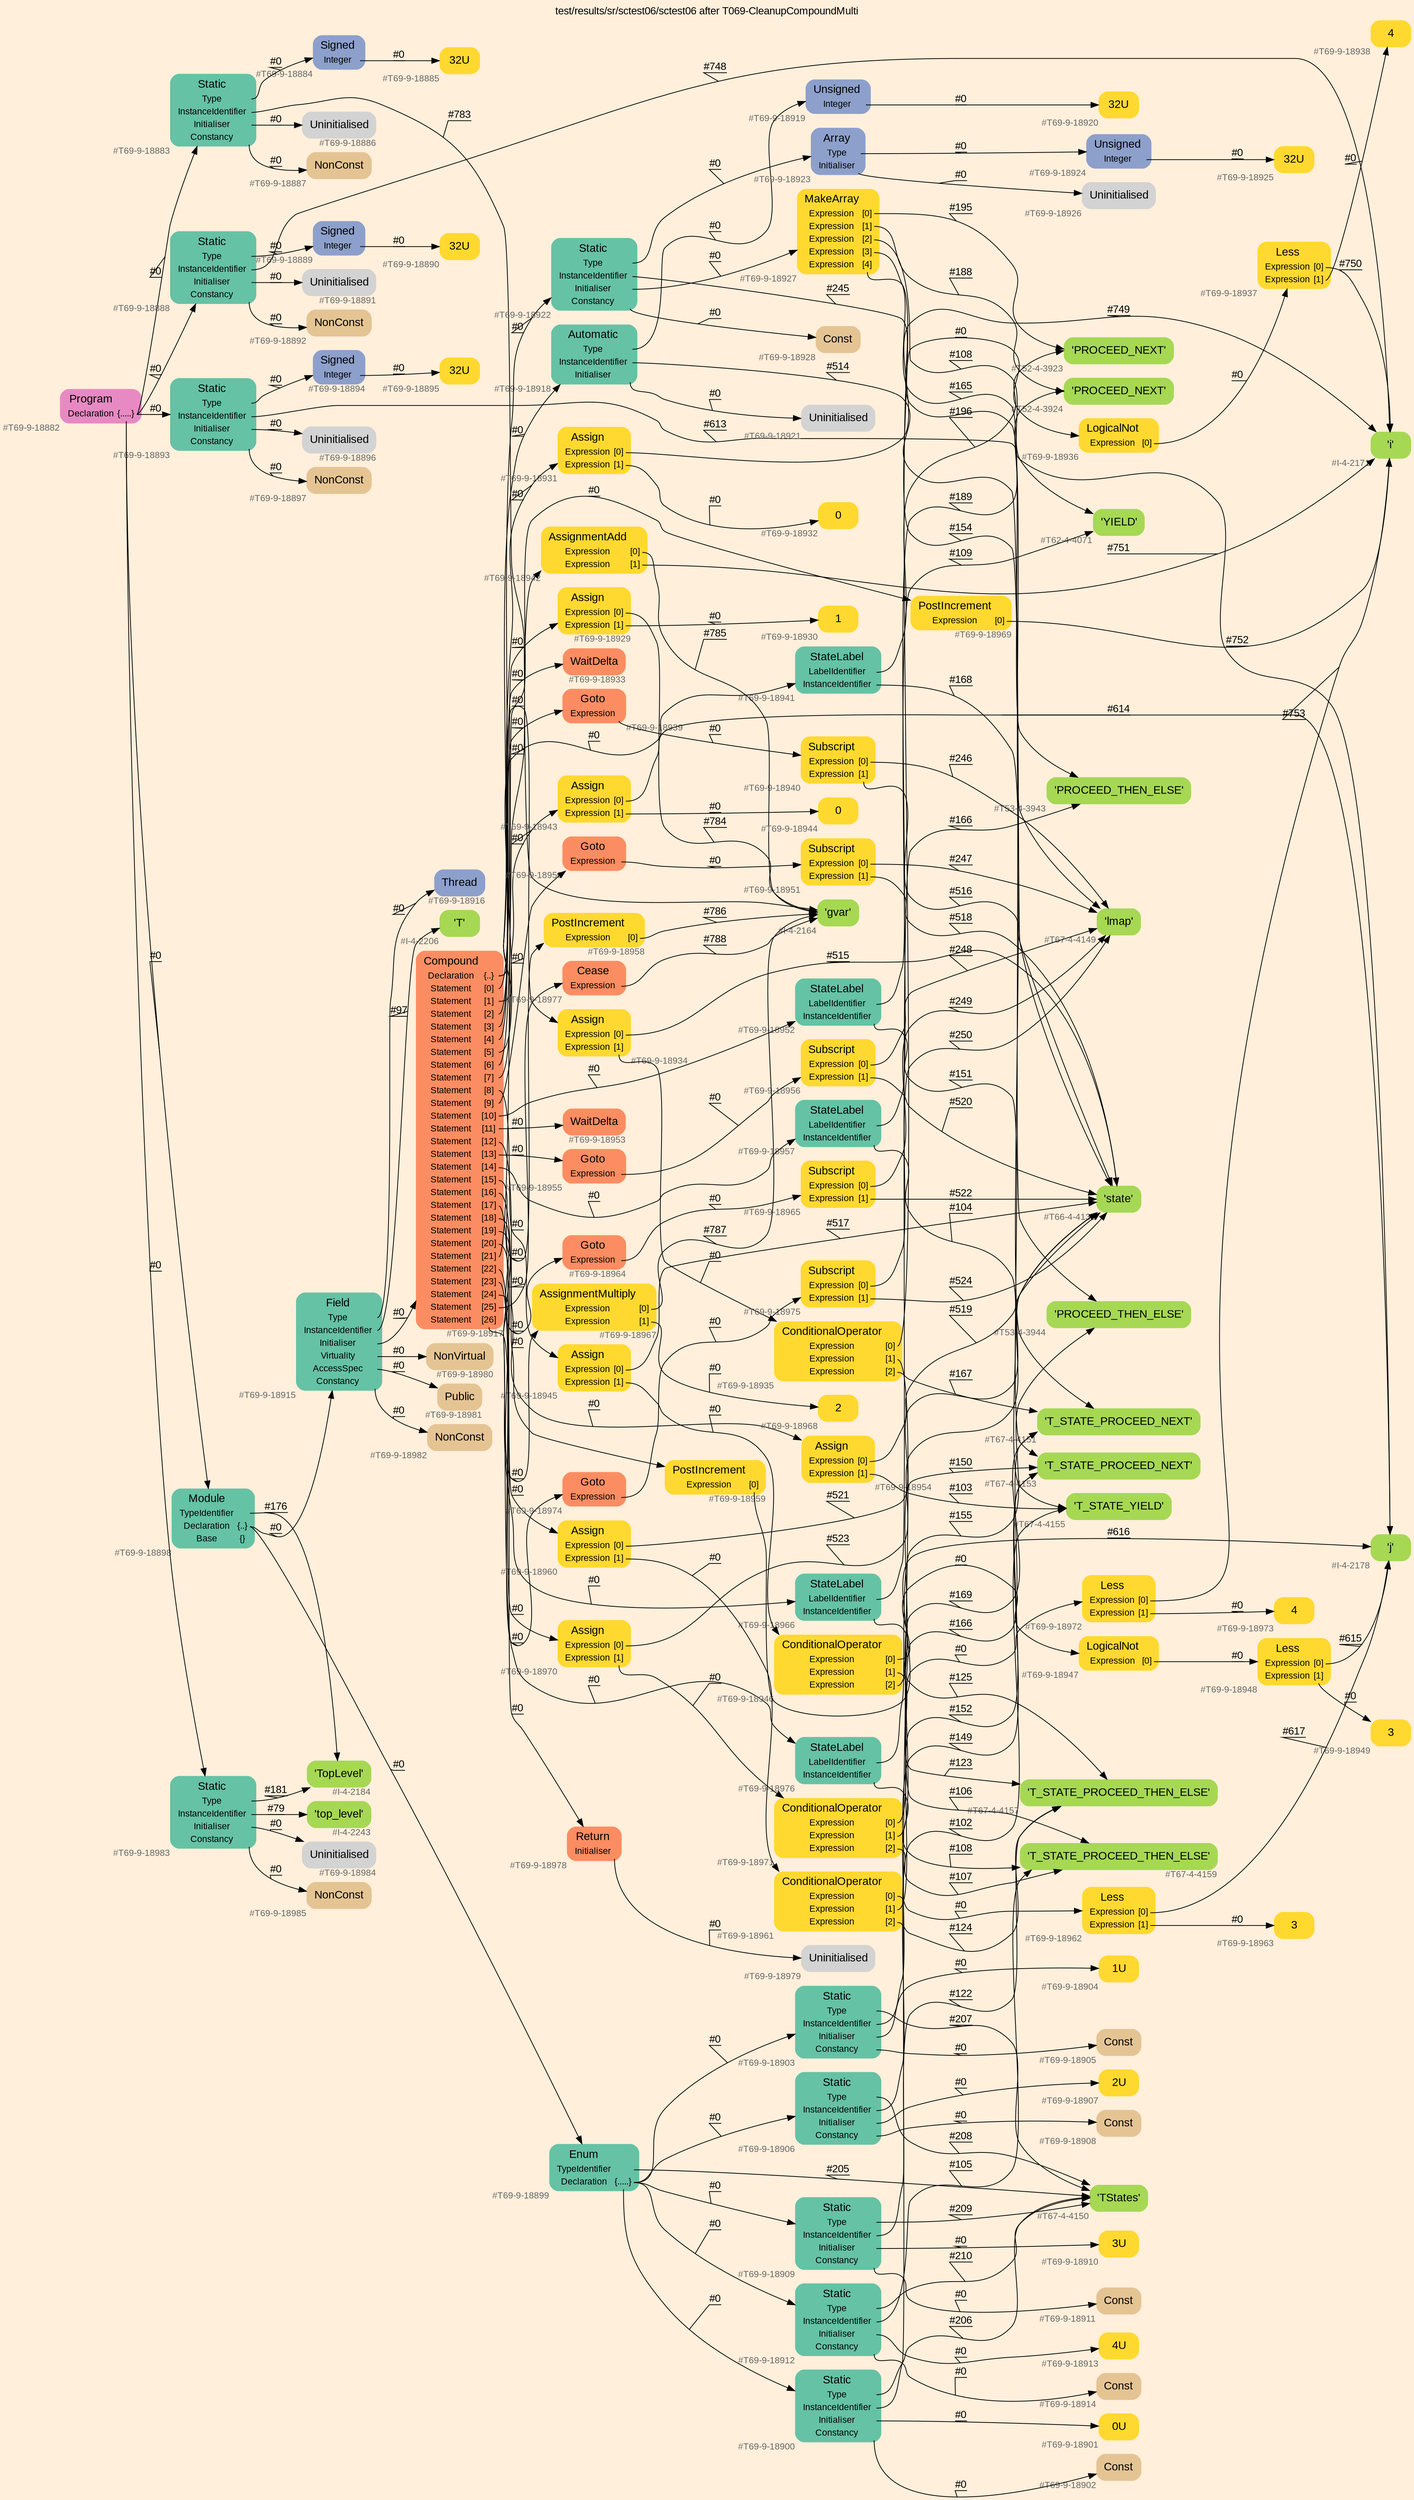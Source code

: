 digraph "test/results/sr/sctest06/sctest06 after T069-CleanupCompoundMulti" {
label = "test/results/sr/sctest06/sctest06 after T069-CleanupCompoundMulti"
labelloc = t
graph [
    rankdir = "LR"
    ranksep = 0.3
    bgcolor = antiquewhite1
    color = black
    fontcolor = black
    fontname = "Arial"
];
node [
    fontname = "Arial"
];
edge [
    fontname = "Arial"
];

// -------------------- node figure --------------------
// -------- block #T69-9-18882 ----------
"#T69-9-18882" [
    fillcolor = "/set28/4"
    xlabel = "#T69-9-18882"
    fontsize = "12"
    fontcolor = grey40
    shape = "plaintext"
    label = <<TABLE BORDER="0" CELLBORDER="0" CELLSPACING="0">
     <TR><TD><FONT COLOR="black" POINT-SIZE="15">Program</FONT></TD></TR>
     <TR><TD><FONT COLOR="black" POINT-SIZE="12">Declaration</FONT></TD><TD PORT="port0"><FONT COLOR="black" POINT-SIZE="12">{.....}</FONT></TD></TR>
    </TABLE>>
    style = "rounded,filled"
];

// -------- block #T69-9-18883 ----------
"#T69-9-18883" [
    fillcolor = "/set28/1"
    xlabel = "#T69-9-18883"
    fontsize = "12"
    fontcolor = grey40
    shape = "plaintext"
    label = <<TABLE BORDER="0" CELLBORDER="0" CELLSPACING="0">
     <TR><TD><FONT COLOR="black" POINT-SIZE="15">Static</FONT></TD></TR>
     <TR><TD><FONT COLOR="black" POINT-SIZE="12">Type</FONT></TD><TD PORT="port0"></TD></TR>
     <TR><TD><FONT COLOR="black" POINT-SIZE="12">InstanceIdentifier</FONT></TD><TD PORT="port1"></TD></TR>
     <TR><TD><FONT COLOR="black" POINT-SIZE="12">Initialiser</FONT></TD><TD PORT="port2"></TD></TR>
     <TR><TD><FONT COLOR="black" POINT-SIZE="12">Constancy</FONT></TD><TD PORT="port3"></TD></TR>
    </TABLE>>
    style = "rounded,filled"
];

// -------- block #T69-9-18884 ----------
"#T69-9-18884" [
    fillcolor = "/set28/3"
    xlabel = "#T69-9-18884"
    fontsize = "12"
    fontcolor = grey40
    shape = "plaintext"
    label = <<TABLE BORDER="0" CELLBORDER="0" CELLSPACING="0">
     <TR><TD><FONT COLOR="black" POINT-SIZE="15">Signed</FONT></TD></TR>
     <TR><TD><FONT COLOR="black" POINT-SIZE="12">Integer</FONT></TD><TD PORT="port0"></TD></TR>
    </TABLE>>
    style = "rounded,filled"
];

// -------- block #T69-9-18885 ----------
"#T69-9-18885" [
    fillcolor = "/set28/6"
    xlabel = "#T69-9-18885"
    fontsize = "12"
    fontcolor = grey40
    shape = "plaintext"
    label = <<TABLE BORDER="0" CELLBORDER="0" CELLSPACING="0">
     <TR><TD><FONT COLOR="black" POINT-SIZE="15">32U</FONT></TD></TR>
    </TABLE>>
    style = "rounded,filled"
];

// -------- block #I-4-2164 ----------
"#I-4-2164" [
    fillcolor = "/set28/5"
    xlabel = "#I-4-2164"
    fontsize = "12"
    fontcolor = grey40
    shape = "plaintext"
    label = <<TABLE BORDER="0" CELLBORDER="0" CELLSPACING="0">
     <TR><TD><FONT COLOR="black" POINT-SIZE="15">'gvar'</FONT></TD></TR>
    </TABLE>>
    style = "rounded,filled"
];

// -------- block #T69-9-18886 ----------
"#T69-9-18886" [
    xlabel = "#T69-9-18886"
    fontsize = "12"
    fontcolor = grey40
    shape = "plaintext"
    label = <<TABLE BORDER="0" CELLBORDER="0" CELLSPACING="0">
     <TR><TD><FONT COLOR="black" POINT-SIZE="15">Uninitialised</FONT></TD></TR>
    </TABLE>>
    style = "rounded,filled"
];

// -------- block #T69-9-18887 ----------
"#T69-9-18887" [
    fillcolor = "/set28/7"
    xlabel = "#T69-9-18887"
    fontsize = "12"
    fontcolor = grey40
    shape = "plaintext"
    label = <<TABLE BORDER="0" CELLBORDER="0" CELLSPACING="0">
     <TR><TD><FONT COLOR="black" POINT-SIZE="15">NonConst</FONT></TD></TR>
    </TABLE>>
    style = "rounded,filled"
];

// -------- block #T69-9-18888 ----------
"#T69-9-18888" [
    fillcolor = "/set28/1"
    xlabel = "#T69-9-18888"
    fontsize = "12"
    fontcolor = grey40
    shape = "plaintext"
    label = <<TABLE BORDER="0" CELLBORDER="0" CELLSPACING="0">
     <TR><TD><FONT COLOR="black" POINT-SIZE="15">Static</FONT></TD></TR>
     <TR><TD><FONT COLOR="black" POINT-SIZE="12">Type</FONT></TD><TD PORT="port0"></TD></TR>
     <TR><TD><FONT COLOR="black" POINT-SIZE="12">InstanceIdentifier</FONT></TD><TD PORT="port1"></TD></TR>
     <TR><TD><FONT COLOR="black" POINT-SIZE="12">Initialiser</FONT></TD><TD PORT="port2"></TD></TR>
     <TR><TD><FONT COLOR="black" POINT-SIZE="12">Constancy</FONT></TD><TD PORT="port3"></TD></TR>
    </TABLE>>
    style = "rounded,filled"
];

// -------- block #T69-9-18889 ----------
"#T69-9-18889" [
    fillcolor = "/set28/3"
    xlabel = "#T69-9-18889"
    fontsize = "12"
    fontcolor = grey40
    shape = "plaintext"
    label = <<TABLE BORDER="0" CELLBORDER="0" CELLSPACING="0">
     <TR><TD><FONT COLOR="black" POINT-SIZE="15">Signed</FONT></TD></TR>
     <TR><TD><FONT COLOR="black" POINT-SIZE="12">Integer</FONT></TD><TD PORT="port0"></TD></TR>
    </TABLE>>
    style = "rounded,filled"
];

// -------- block #T69-9-18890 ----------
"#T69-9-18890" [
    fillcolor = "/set28/6"
    xlabel = "#T69-9-18890"
    fontsize = "12"
    fontcolor = grey40
    shape = "plaintext"
    label = <<TABLE BORDER="0" CELLBORDER="0" CELLSPACING="0">
     <TR><TD><FONT COLOR="black" POINT-SIZE="15">32U</FONT></TD></TR>
    </TABLE>>
    style = "rounded,filled"
];

// -------- block #I-4-2171 ----------
"#I-4-2171" [
    fillcolor = "/set28/5"
    xlabel = "#I-4-2171"
    fontsize = "12"
    fontcolor = grey40
    shape = "plaintext"
    label = <<TABLE BORDER="0" CELLBORDER="0" CELLSPACING="0">
     <TR><TD><FONT COLOR="black" POINT-SIZE="15">'i'</FONT></TD></TR>
    </TABLE>>
    style = "rounded,filled"
];

// -------- block #T69-9-18891 ----------
"#T69-9-18891" [
    xlabel = "#T69-9-18891"
    fontsize = "12"
    fontcolor = grey40
    shape = "plaintext"
    label = <<TABLE BORDER="0" CELLBORDER="0" CELLSPACING="0">
     <TR><TD><FONT COLOR="black" POINT-SIZE="15">Uninitialised</FONT></TD></TR>
    </TABLE>>
    style = "rounded,filled"
];

// -------- block #T69-9-18892 ----------
"#T69-9-18892" [
    fillcolor = "/set28/7"
    xlabel = "#T69-9-18892"
    fontsize = "12"
    fontcolor = grey40
    shape = "plaintext"
    label = <<TABLE BORDER="0" CELLBORDER="0" CELLSPACING="0">
     <TR><TD><FONT COLOR="black" POINT-SIZE="15">NonConst</FONT></TD></TR>
    </TABLE>>
    style = "rounded,filled"
];

// -------- block #T69-9-18893 ----------
"#T69-9-18893" [
    fillcolor = "/set28/1"
    xlabel = "#T69-9-18893"
    fontsize = "12"
    fontcolor = grey40
    shape = "plaintext"
    label = <<TABLE BORDER="0" CELLBORDER="0" CELLSPACING="0">
     <TR><TD><FONT COLOR="black" POINT-SIZE="15">Static</FONT></TD></TR>
     <TR><TD><FONT COLOR="black" POINT-SIZE="12">Type</FONT></TD><TD PORT="port0"></TD></TR>
     <TR><TD><FONT COLOR="black" POINT-SIZE="12">InstanceIdentifier</FONT></TD><TD PORT="port1"></TD></TR>
     <TR><TD><FONT COLOR="black" POINT-SIZE="12">Initialiser</FONT></TD><TD PORT="port2"></TD></TR>
     <TR><TD><FONT COLOR="black" POINT-SIZE="12">Constancy</FONT></TD><TD PORT="port3"></TD></TR>
    </TABLE>>
    style = "rounded,filled"
];

// -------- block #T69-9-18894 ----------
"#T69-9-18894" [
    fillcolor = "/set28/3"
    xlabel = "#T69-9-18894"
    fontsize = "12"
    fontcolor = grey40
    shape = "plaintext"
    label = <<TABLE BORDER="0" CELLBORDER="0" CELLSPACING="0">
     <TR><TD><FONT COLOR="black" POINT-SIZE="15">Signed</FONT></TD></TR>
     <TR><TD><FONT COLOR="black" POINT-SIZE="12">Integer</FONT></TD><TD PORT="port0"></TD></TR>
    </TABLE>>
    style = "rounded,filled"
];

// -------- block #T69-9-18895 ----------
"#T69-9-18895" [
    fillcolor = "/set28/6"
    xlabel = "#T69-9-18895"
    fontsize = "12"
    fontcolor = grey40
    shape = "plaintext"
    label = <<TABLE BORDER="0" CELLBORDER="0" CELLSPACING="0">
     <TR><TD><FONT COLOR="black" POINT-SIZE="15">32U</FONT></TD></TR>
    </TABLE>>
    style = "rounded,filled"
];

// -------- block #I-4-2178 ----------
"#I-4-2178" [
    fillcolor = "/set28/5"
    xlabel = "#I-4-2178"
    fontsize = "12"
    fontcolor = grey40
    shape = "plaintext"
    label = <<TABLE BORDER="0" CELLBORDER="0" CELLSPACING="0">
     <TR><TD><FONT COLOR="black" POINT-SIZE="15">'j'</FONT></TD></TR>
    </TABLE>>
    style = "rounded,filled"
];

// -------- block #T69-9-18896 ----------
"#T69-9-18896" [
    xlabel = "#T69-9-18896"
    fontsize = "12"
    fontcolor = grey40
    shape = "plaintext"
    label = <<TABLE BORDER="0" CELLBORDER="0" CELLSPACING="0">
     <TR><TD><FONT COLOR="black" POINT-SIZE="15">Uninitialised</FONT></TD></TR>
    </TABLE>>
    style = "rounded,filled"
];

// -------- block #T69-9-18897 ----------
"#T69-9-18897" [
    fillcolor = "/set28/7"
    xlabel = "#T69-9-18897"
    fontsize = "12"
    fontcolor = grey40
    shape = "plaintext"
    label = <<TABLE BORDER="0" CELLBORDER="0" CELLSPACING="0">
     <TR><TD><FONT COLOR="black" POINT-SIZE="15">NonConst</FONT></TD></TR>
    </TABLE>>
    style = "rounded,filled"
];

// -------- block #T69-9-18898 ----------
"#T69-9-18898" [
    fillcolor = "/set28/1"
    xlabel = "#T69-9-18898"
    fontsize = "12"
    fontcolor = grey40
    shape = "plaintext"
    label = <<TABLE BORDER="0" CELLBORDER="0" CELLSPACING="0">
     <TR><TD><FONT COLOR="black" POINT-SIZE="15">Module</FONT></TD></TR>
     <TR><TD><FONT COLOR="black" POINT-SIZE="12">TypeIdentifier</FONT></TD><TD PORT="port0"></TD></TR>
     <TR><TD><FONT COLOR="black" POINT-SIZE="12">Declaration</FONT></TD><TD PORT="port1"><FONT COLOR="black" POINT-SIZE="12">{..}</FONT></TD></TR>
     <TR><TD><FONT COLOR="black" POINT-SIZE="12">Base</FONT></TD><TD PORT="port2"><FONT COLOR="black" POINT-SIZE="12">{}</FONT></TD></TR>
    </TABLE>>
    style = "rounded,filled"
];

// -------- block #I-4-2184 ----------
"#I-4-2184" [
    fillcolor = "/set28/5"
    xlabel = "#I-4-2184"
    fontsize = "12"
    fontcolor = grey40
    shape = "plaintext"
    label = <<TABLE BORDER="0" CELLBORDER="0" CELLSPACING="0">
     <TR><TD><FONT COLOR="black" POINT-SIZE="15">'TopLevel'</FONT></TD></TR>
    </TABLE>>
    style = "rounded,filled"
];

// -------- block #T69-9-18899 ----------
"#T69-9-18899" [
    fillcolor = "/set28/1"
    xlabel = "#T69-9-18899"
    fontsize = "12"
    fontcolor = grey40
    shape = "plaintext"
    label = <<TABLE BORDER="0" CELLBORDER="0" CELLSPACING="0">
     <TR><TD><FONT COLOR="black" POINT-SIZE="15">Enum</FONT></TD></TR>
     <TR><TD><FONT COLOR="black" POINT-SIZE="12">TypeIdentifier</FONT></TD><TD PORT="port0"></TD></TR>
     <TR><TD><FONT COLOR="black" POINT-SIZE="12">Declaration</FONT></TD><TD PORT="port1"><FONT COLOR="black" POINT-SIZE="12">{.....}</FONT></TD></TR>
    </TABLE>>
    style = "rounded,filled"
];

// -------- block #T67-4-4150 ----------
"#T67-4-4150" [
    fillcolor = "/set28/5"
    xlabel = "#T67-4-4150"
    fontsize = "12"
    fontcolor = grey40
    shape = "plaintext"
    label = <<TABLE BORDER="0" CELLBORDER="0" CELLSPACING="0">
     <TR><TD><FONT COLOR="black" POINT-SIZE="15">'TStates'</FONT></TD></TR>
    </TABLE>>
    style = "rounded,filled"
];

// -------- block #T69-9-18900 ----------
"#T69-9-18900" [
    fillcolor = "/set28/1"
    xlabel = "#T69-9-18900"
    fontsize = "12"
    fontcolor = grey40
    shape = "plaintext"
    label = <<TABLE BORDER="0" CELLBORDER="0" CELLSPACING="0">
     <TR><TD><FONT COLOR="black" POINT-SIZE="15">Static</FONT></TD></TR>
     <TR><TD><FONT COLOR="black" POINT-SIZE="12">Type</FONT></TD><TD PORT="port0"></TD></TR>
     <TR><TD><FONT COLOR="black" POINT-SIZE="12">InstanceIdentifier</FONT></TD><TD PORT="port1"></TD></TR>
     <TR><TD><FONT COLOR="black" POINT-SIZE="12">Initialiser</FONT></TD><TD PORT="port2"></TD></TR>
     <TR><TD><FONT COLOR="black" POINT-SIZE="12">Constancy</FONT></TD><TD PORT="port3"></TD></TR>
    </TABLE>>
    style = "rounded,filled"
];

// -------- block #T67-4-4151 ----------
"#T67-4-4151" [
    fillcolor = "/set28/5"
    xlabel = "#T67-4-4151"
    fontsize = "12"
    fontcolor = grey40
    shape = "plaintext"
    label = <<TABLE BORDER="0" CELLBORDER="0" CELLSPACING="0">
     <TR><TD><FONT COLOR="black" POINT-SIZE="15">'T_STATE_PROCEED_NEXT'</FONT></TD></TR>
    </TABLE>>
    style = "rounded,filled"
];

// -------- block #T69-9-18901 ----------
"#T69-9-18901" [
    fillcolor = "/set28/6"
    xlabel = "#T69-9-18901"
    fontsize = "12"
    fontcolor = grey40
    shape = "plaintext"
    label = <<TABLE BORDER="0" CELLBORDER="0" CELLSPACING="0">
     <TR><TD><FONT COLOR="black" POINT-SIZE="15">0U</FONT></TD></TR>
    </TABLE>>
    style = "rounded,filled"
];

// -------- block #T69-9-18902 ----------
"#T69-9-18902" [
    fillcolor = "/set28/7"
    xlabel = "#T69-9-18902"
    fontsize = "12"
    fontcolor = grey40
    shape = "plaintext"
    label = <<TABLE BORDER="0" CELLBORDER="0" CELLSPACING="0">
     <TR><TD><FONT COLOR="black" POINT-SIZE="15">Const</FONT></TD></TR>
    </TABLE>>
    style = "rounded,filled"
];

// -------- block #T69-9-18903 ----------
"#T69-9-18903" [
    fillcolor = "/set28/1"
    xlabel = "#T69-9-18903"
    fontsize = "12"
    fontcolor = grey40
    shape = "plaintext"
    label = <<TABLE BORDER="0" CELLBORDER="0" CELLSPACING="0">
     <TR><TD><FONT COLOR="black" POINT-SIZE="15">Static</FONT></TD></TR>
     <TR><TD><FONT COLOR="black" POINT-SIZE="12">Type</FONT></TD><TD PORT="port0"></TD></TR>
     <TR><TD><FONT COLOR="black" POINT-SIZE="12">InstanceIdentifier</FONT></TD><TD PORT="port1"></TD></TR>
     <TR><TD><FONT COLOR="black" POINT-SIZE="12">Initialiser</FONT></TD><TD PORT="port2"></TD></TR>
     <TR><TD><FONT COLOR="black" POINT-SIZE="12">Constancy</FONT></TD><TD PORT="port3"></TD></TR>
    </TABLE>>
    style = "rounded,filled"
];

// -------- block #T67-4-4153 ----------
"#T67-4-4153" [
    fillcolor = "/set28/5"
    xlabel = "#T67-4-4153"
    fontsize = "12"
    fontcolor = grey40
    shape = "plaintext"
    label = <<TABLE BORDER="0" CELLBORDER="0" CELLSPACING="0">
     <TR><TD><FONT COLOR="black" POINT-SIZE="15">'T_STATE_PROCEED_NEXT'</FONT></TD></TR>
    </TABLE>>
    style = "rounded,filled"
];

// -------- block #T69-9-18904 ----------
"#T69-9-18904" [
    fillcolor = "/set28/6"
    xlabel = "#T69-9-18904"
    fontsize = "12"
    fontcolor = grey40
    shape = "plaintext"
    label = <<TABLE BORDER="0" CELLBORDER="0" CELLSPACING="0">
     <TR><TD><FONT COLOR="black" POINT-SIZE="15">1U</FONT></TD></TR>
    </TABLE>>
    style = "rounded,filled"
];

// -------- block #T69-9-18905 ----------
"#T69-9-18905" [
    fillcolor = "/set28/7"
    xlabel = "#T69-9-18905"
    fontsize = "12"
    fontcolor = grey40
    shape = "plaintext"
    label = <<TABLE BORDER="0" CELLBORDER="0" CELLSPACING="0">
     <TR><TD><FONT COLOR="black" POINT-SIZE="15">Const</FONT></TD></TR>
    </TABLE>>
    style = "rounded,filled"
];

// -------- block #T69-9-18906 ----------
"#T69-9-18906" [
    fillcolor = "/set28/1"
    xlabel = "#T69-9-18906"
    fontsize = "12"
    fontcolor = grey40
    shape = "plaintext"
    label = <<TABLE BORDER="0" CELLBORDER="0" CELLSPACING="0">
     <TR><TD><FONT COLOR="black" POINT-SIZE="15">Static</FONT></TD></TR>
     <TR><TD><FONT COLOR="black" POINT-SIZE="12">Type</FONT></TD><TD PORT="port0"></TD></TR>
     <TR><TD><FONT COLOR="black" POINT-SIZE="12">InstanceIdentifier</FONT></TD><TD PORT="port1"></TD></TR>
     <TR><TD><FONT COLOR="black" POINT-SIZE="12">Initialiser</FONT></TD><TD PORT="port2"></TD></TR>
     <TR><TD><FONT COLOR="black" POINT-SIZE="12">Constancy</FONT></TD><TD PORT="port3"></TD></TR>
    </TABLE>>
    style = "rounded,filled"
];

// -------- block #T67-4-4155 ----------
"#T67-4-4155" [
    fillcolor = "/set28/5"
    xlabel = "#T67-4-4155"
    fontsize = "12"
    fontcolor = grey40
    shape = "plaintext"
    label = <<TABLE BORDER="0" CELLBORDER="0" CELLSPACING="0">
     <TR><TD><FONT COLOR="black" POINT-SIZE="15">'T_STATE_YIELD'</FONT></TD></TR>
    </TABLE>>
    style = "rounded,filled"
];

// -------- block #T69-9-18907 ----------
"#T69-9-18907" [
    fillcolor = "/set28/6"
    xlabel = "#T69-9-18907"
    fontsize = "12"
    fontcolor = grey40
    shape = "plaintext"
    label = <<TABLE BORDER="0" CELLBORDER="0" CELLSPACING="0">
     <TR><TD><FONT COLOR="black" POINT-SIZE="15">2U</FONT></TD></TR>
    </TABLE>>
    style = "rounded,filled"
];

// -------- block #T69-9-18908 ----------
"#T69-9-18908" [
    fillcolor = "/set28/7"
    xlabel = "#T69-9-18908"
    fontsize = "12"
    fontcolor = grey40
    shape = "plaintext"
    label = <<TABLE BORDER="0" CELLBORDER="0" CELLSPACING="0">
     <TR><TD><FONT COLOR="black" POINT-SIZE="15">Const</FONT></TD></TR>
    </TABLE>>
    style = "rounded,filled"
];

// -------- block #T69-9-18909 ----------
"#T69-9-18909" [
    fillcolor = "/set28/1"
    xlabel = "#T69-9-18909"
    fontsize = "12"
    fontcolor = grey40
    shape = "plaintext"
    label = <<TABLE BORDER="0" CELLBORDER="0" CELLSPACING="0">
     <TR><TD><FONT COLOR="black" POINT-SIZE="15">Static</FONT></TD></TR>
     <TR><TD><FONT COLOR="black" POINT-SIZE="12">Type</FONT></TD><TD PORT="port0"></TD></TR>
     <TR><TD><FONT COLOR="black" POINT-SIZE="12">InstanceIdentifier</FONT></TD><TD PORT="port1"></TD></TR>
     <TR><TD><FONT COLOR="black" POINT-SIZE="12">Initialiser</FONT></TD><TD PORT="port2"></TD></TR>
     <TR><TD><FONT COLOR="black" POINT-SIZE="12">Constancy</FONT></TD><TD PORT="port3"></TD></TR>
    </TABLE>>
    style = "rounded,filled"
];

// -------- block #T67-4-4157 ----------
"#T67-4-4157" [
    fillcolor = "/set28/5"
    xlabel = "#T67-4-4157"
    fontsize = "12"
    fontcolor = grey40
    shape = "plaintext"
    label = <<TABLE BORDER="0" CELLBORDER="0" CELLSPACING="0">
     <TR><TD><FONT COLOR="black" POINT-SIZE="15">'T_STATE_PROCEED_THEN_ELSE'</FONT></TD></TR>
    </TABLE>>
    style = "rounded,filled"
];

// -------- block #T69-9-18910 ----------
"#T69-9-18910" [
    fillcolor = "/set28/6"
    xlabel = "#T69-9-18910"
    fontsize = "12"
    fontcolor = grey40
    shape = "plaintext"
    label = <<TABLE BORDER="0" CELLBORDER="0" CELLSPACING="0">
     <TR><TD><FONT COLOR="black" POINT-SIZE="15">3U</FONT></TD></TR>
    </TABLE>>
    style = "rounded,filled"
];

// -------- block #T69-9-18911 ----------
"#T69-9-18911" [
    fillcolor = "/set28/7"
    xlabel = "#T69-9-18911"
    fontsize = "12"
    fontcolor = grey40
    shape = "plaintext"
    label = <<TABLE BORDER="0" CELLBORDER="0" CELLSPACING="0">
     <TR><TD><FONT COLOR="black" POINT-SIZE="15">Const</FONT></TD></TR>
    </TABLE>>
    style = "rounded,filled"
];

// -------- block #T69-9-18912 ----------
"#T69-9-18912" [
    fillcolor = "/set28/1"
    xlabel = "#T69-9-18912"
    fontsize = "12"
    fontcolor = grey40
    shape = "plaintext"
    label = <<TABLE BORDER="0" CELLBORDER="0" CELLSPACING="0">
     <TR><TD><FONT COLOR="black" POINT-SIZE="15">Static</FONT></TD></TR>
     <TR><TD><FONT COLOR="black" POINT-SIZE="12">Type</FONT></TD><TD PORT="port0"></TD></TR>
     <TR><TD><FONT COLOR="black" POINT-SIZE="12">InstanceIdentifier</FONT></TD><TD PORT="port1"></TD></TR>
     <TR><TD><FONT COLOR="black" POINT-SIZE="12">Initialiser</FONT></TD><TD PORT="port2"></TD></TR>
     <TR><TD><FONT COLOR="black" POINT-SIZE="12">Constancy</FONT></TD><TD PORT="port3"></TD></TR>
    </TABLE>>
    style = "rounded,filled"
];

// -------- block #T67-4-4159 ----------
"#T67-4-4159" [
    fillcolor = "/set28/5"
    xlabel = "#T67-4-4159"
    fontsize = "12"
    fontcolor = grey40
    shape = "plaintext"
    label = <<TABLE BORDER="0" CELLBORDER="0" CELLSPACING="0">
     <TR><TD><FONT COLOR="black" POINT-SIZE="15">'T_STATE_PROCEED_THEN_ELSE'</FONT></TD></TR>
    </TABLE>>
    style = "rounded,filled"
];

// -------- block #T69-9-18913 ----------
"#T69-9-18913" [
    fillcolor = "/set28/6"
    xlabel = "#T69-9-18913"
    fontsize = "12"
    fontcolor = grey40
    shape = "plaintext"
    label = <<TABLE BORDER="0" CELLBORDER="0" CELLSPACING="0">
     <TR><TD><FONT COLOR="black" POINT-SIZE="15">4U</FONT></TD></TR>
    </TABLE>>
    style = "rounded,filled"
];

// -------- block #T69-9-18914 ----------
"#T69-9-18914" [
    fillcolor = "/set28/7"
    xlabel = "#T69-9-18914"
    fontsize = "12"
    fontcolor = grey40
    shape = "plaintext"
    label = <<TABLE BORDER="0" CELLBORDER="0" CELLSPACING="0">
     <TR><TD><FONT COLOR="black" POINT-SIZE="15">Const</FONT></TD></TR>
    </TABLE>>
    style = "rounded,filled"
];

// -------- block #T69-9-18915 ----------
"#T69-9-18915" [
    fillcolor = "/set28/1"
    xlabel = "#T69-9-18915"
    fontsize = "12"
    fontcolor = grey40
    shape = "plaintext"
    label = <<TABLE BORDER="0" CELLBORDER="0" CELLSPACING="0">
     <TR><TD><FONT COLOR="black" POINT-SIZE="15">Field</FONT></TD></TR>
     <TR><TD><FONT COLOR="black" POINT-SIZE="12">Type</FONT></TD><TD PORT="port0"></TD></TR>
     <TR><TD><FONT COLOR="black" POINT-SIZE="12">InstanceIdentifier</FONT></TD><TD PORT="port1"></TD></TR>
     <TR><TD><FONT COLOR="black" POINT-SIZE="12">Initialiser</FONT></TD><TD PORT="port2"></TD></TR>
     <TR><TD><FONT COLOR="black" POINT-SIZE="12">Virtuality</FONT></TD><TD PORT="port3"></TD></TR>
     <TR><TD><FONT COLOR="black" POINT-SIZE="12">AccessSpec</FONT></TD><TD PORT="port4"></TD></TR>
     <TR><TD><FONT COLOR="black" POINT-SIZE="12">Constancy</FONT></TD><TD PORT="port5"></TD></TR>
    </TABLE>>
    style = "rounded,filled"
];

// -------- block #T69-9-18916 ----------
"#T69-9-18916" [
    fillcolor = "/set28/3"
    xlabel = "#T69-9-18916"
    fontsize = "12"
    fontcolor = grey40
    shape = "plaintext"
    label = <<TABLE BORDER="0" CELLBORDER="0" CELLSPACING="0">
     <TR><TD><FONT COLOR="black" POINT-SIZE="15">Thread</FONT></TD></TR>
    </TABLE>>
    style = "rounded,filled"
];

// -------- block #I-4-2206 ----------
"#I-4-2206" [
    fillcolor = "/set28/5"
    xlabel = "#I-4-2206"
    fontsize = "12"
    fontcolor = grey40
    shape = "plaintext"
    label = <<TABLE BORDER="0" CELLBORDER="0" CELLSPACING="0">
     <TR><TD><FONT COLOR="black" POINT-SIZE="15">'T'</FONT></TD></TR>
    </TABLE>>
    style = "rounded,filled"
];

// -------- block #T69-9-18917 ----------
"#T69-9-18917" [
    fillcolor = "/set28/2"
    xlabel = "#T69-9-18917"
    fontsize = "12"
    fontcolor = grey40
    shape = "plaintext"
    label = <<TABLE BORDER="0" CELLBORDER="0" CELLSPACING="0">
     <TR><TD><FONT COLOR="black" POINT-SIZE="15">Compound</FONT></TD></TR>
     <TR><TD><FONT COLOR="black" POINT-SIZE="12">Declaration</FONT></TD><TD PORT="port0"><FONT COLOR="black" POINT-SIZE="12">{..}</FONT></TD></TR>
     <TR><TD><FONT COLOR="black" POINT-SIZE="12">Statement</FONT></TD><TD PORT="port1"><FONT COLOR="black" POINT-SIZE="12">[0]</FONT></TD></TR>
     <TR><TD><FONT COLOR="black" POINT-SIZE="12">Statement</FONT></TD><TD PORT="port2"><FONT COLOR="black" POINT-SIZE="12">[1]</FONT></TD></TR>
     <TR><TD><FONT COLOR="black" POINT-SIZE="12">Statement</FONT></TD><TD PORT="port3"><FONT COLOR="black" POINT-SIZE="12">[2]</FONT></TD></TR>
     <TR><TD><FONT COLOR="black" POINT-SIZE="12">Statement</FONT></TD><TD PORT="port4"><FONT COLOR="black" POINT-SIZE="12">[3]</FONT></TD></TR>
     <TR><TD><FONT COLOR="black" POINT-SIZE="12">Statement</FONT></TD><TD PORT="port5"><FONT COLOR="black" POINT-SIZE="12">[4]</FONT></TD></TR>
     <TR><TD><FONT COLOR="black" POINT-SIZE="12">Statement</FONT></TD><TD PORT="port6"><FONT COLOR="black" POINT-SIZE="12">[5]</FONT></TD></TR>
     <TR><TD><FONT COLOR="black" POINT-SIZE="12">Statement</FONT></TD><TD PORT="port7"><FONT COLOR="black" POINT-SIZE="12">[6]</FONT></TD></TR>
     <TR><TD><FONT COLOR="black" POINT-SIZE="12">Statement</FONT></TD><TD PORT="port8"><FONT COLOR="black" POINT-SIZE="12">[7]</FONT></TD></TR>
     <TR><TD><FONT COLOR="black" POINT-SIZE="12">Statement</FONT></TD><TD PORT="port9"><FONT COLOR="black" POINT-SIZE="12">[8]</FONT></TD></TR>
     <TR><TD><FONT COLOR="black" POINT-SIZE="12">Statement</FONT></TD><TD PORT="port10"><FONT COLOR="black" POINT-SIZE="12">[9]</FONT></TD></TR>
     <TR><TD><FONT COLOR="black" POINT-SIZE="12">Statement</FONT></TD><TD PORT="port11"><FONT COLOR="black" POINT-SIZE="12">[10]</FONT></TD></TR>
     <TR><TD><FONT COLOR="black" POINT-SIZE="12">Statement</FONT></TD><TD PORT="port12"><FONT COLOR="black" POINT-SIZE="12">[11]</FONT></TD></TR>
     <TR><TD><FONT COLOR="black" POINT-SIZE="12">Statement</FONT></TD><TD PORT="port13"><FONT COLOR="black" POINT-SIZE="12">[12]</FONT></TD></TR>
     <TR><TD><FONT COLOR="black" POINT-SIZE="12">Statement</FONT></TD><TD PORT="port14"><FONT COLOR="black" POINT-SIZE="12">[13]</FONT></TD></TR>
     <TR><TD><FONT COLOR="black" POINT-SIZE="12">Statement</FONT></TD><TD PORT="port15"><FONT COLOR="black" POINT-SIZE="12">[14]</FONT></TD></TR>
     <TR><TD><FONT COLOR="black" POINT-SIZE="12">Statement</FONT></TD><TD PORT="port16"><FONT COLOR="black" POINT-SIZE="12">[15]</FONT></TD></TR>
     <TR><TD><FONT COLOR="black" POINT-SIZE="12">Statement</FONT></TD><TD PORT="port17"><FONT COLOR="black" POINT-SIZE="12">[16]</FONT></TD></TR>
     <TR><TD><FONT COLOR="black" POINT-SIZE="12">Statement</FONT></TD><TD PORT="port18"><FONT COLOR="black" POINT-SIZE="12">[17]</FONT></TD></TR>
     <TR><TD><FONT COLOR="black" POINT-SIZE="12">Statement</FONT></TD><TD PORT="port19"><FONT COLOR="black" POINT-SIZE="12">[18]</FONT></TD></TR>
     <TR><TD><FONT COLOR="black" POINT-SIZE="12">Statement</FONT></TD><TD PORT="port20"><FONT COLOR="black" POINT-SIZE="12">[19]</FONT></TD></TR>
     <TR><TD><FONT COLOR="black" POINT-SIZE="12">Statement</FONT></TD><TD PORT="port21"><FONT COLOR="black" POINT-SIZE="12">[20]</FONT></TD></TR>
     <TR><TD><FONT COLOR="black" POINT-SIZE="12">Statement</FONT></TD><TD PORT="port22"><FONT COLOR="black" POINT-SIZE="12">[21]</FONT></TD></TR>
     <TR><TD><FONT COLOR="black" POINT-SIZE="12">Statement</FONT></TD><TD PORT="port23"><FONT COLOR="black" POINT-SIZE="12">[22]</FONT></TD></TR>
     <TR><TD><FONT COLOR="black" POINT-SIZE="12">Statement</FONT></TD><TD PORT="port24"><FONT COLOR="black" POINT-SIZE="12">[23]</FONT></TD></TR>
     <TR><TD><FONT COLOR="black" POINT-SIZE="12">Statement</FONT></TD><TD PORT="port25"><FONT COLOR="black" POINT-SIZE="12">[24]</FONT></TD></TR>
     <TR><TD><FONT COLOR="black" POINT-SIZE="12">Statement</FONT></TD><TD PORT="port26"><FONT COLOR="black" POINT-SIZE="12">[25]</FONT></TD></TR>
     <TR><TD><FONT COLOR="black" POINT-SIZE="12">Statement</FONT></TD><TD PORT="port27"><FONT COLOR="black" POINT-SIZE="12">[26]</FONT></TD></TR>
    </TABLE>>
    style = "rounded,filled"
];

// -------- block #T69-9-18918 ----------
"#T69-9-18918" [
    fillcolor = "/set28/1"
    xlabel = "#T69-9-18918"
    fontsize = "12"
    fontcolor = grey40
    shape = "plaintext"
    label = <<TABLE BORDER="0" CELLBORDER="0" CELLSPACING="0">
     <TR><TD><FONT COLOR="black" POINT-SIZE="15">Automatic</FONT></TD></TR>
     <TR><TD><FONT COLOR="black" POINT-SIZE="12">Type</FONT></TD><TD PORT="port0"></TD></TR>
     <TR><TD><FONT COLOR="black" POINT-SIZE="12">InstanceIdentifier</FONT></TD><TD PORT="port1"></TD></TR>
     <TR><TD><FONT COLOR="black" POINT-SIZE="12">Initialiser</FONT></TD><TD PORT="port2"></TD></TR>
    </TABLE>>
    style = "rounded,filled"
];

// -------- block #T69-9-18919 ----------
"#T69-9-18919" [
    fillcolor = "/set28/3"
    xlabel = "#T69-9-18919"
    fontsize = "12"
    fontcolor = grey40
    shape = "plaintext"
    label = <<TABLE BORDER="0" CELLBORDER="0" CELLSPACING="0">
     <TR><TD><FONT COLOR="black" POINT-SIZE="15">Unsigned</FONT></TD></TR>
     <TR><TD><FONT COLOR="black" POINT-SIZE="12">Integer</FONT></TD><TD PORT="port0"></TD></TR>
    </TABLE>>
    style = "rounded,filled"
];

// -------- block #T69-9-18920 ----------
"#T69-9-18920" [
    fillcolor = "/set28/6"
    xlabel = "#T69-9-18920"
    fontsize = "12"
    fontcolor = grey40
    shape = "plaintext"
    label = <<TABLE BORDER="0" CELLBORDER="0" CELLSPACING="0">
     <TR><TD><FONT COLOR="black" POINT-SIZE="15">32U</FONT></TD></TR>
    </TABLE>>
    style = "rounded,filled"
];

// -------- block #T66-4-4132 ----------
"#T66-4-4132" [
    fillcolor = "/set28/5"
    xlabel = "#T66-4-4132"
    fontsize = "12"
    fontcolor = grey40
    shape = "plaintext"
    label = <<TABLE BORDER="0" CELLBORDER="0" CELLSPACING="0">
     <TR><TD><FONT COLOR="black" POINT-SIZE="15">'state'</FONT></TD></TR>
    </TABLE>>
    style = "rounded,filled"
];

// -------- block #T69-9-18921 ----------
"#T69-9-18921" [
    xlabel = "#T69-9-18921"
    fontsize = "12"
    fontcolor = grey40
    shape = "plaintext"
    label = <<TABLE BORDER="0" CELLBORDER="0" CELLSPACING="0">
     <TR><TD><FONT COLOR="black" POINT-SIZE="15">Uninitialised</FONT></TD></TR>
    </TABLE>>
    style = "rounded,filled"
];

// -------- block #T69-9-18922 ----------
"#T69-9-18922" [
    fillcolor = "/set28/1"
    xlabel = "#T69-9-18922"
    fontsize = "12"
    fontcolor = grey40
    shape = "plaintext"
    label = <<TABLE BORDER="0" CELLBORDER="0" CELLSPACING="0">
     <TR><TD><FONT COLOR="black" POINT-SIZE="15">Static</FONT></TD></TR>
     <TR><TD><FONT COLOR="black" POINT-SIZE="12">Type</FONT></TD><TD PORT="port0"></TD></TR>
     <TR><TD><FONT COLOR="black" POINT-SIZE="12">InstanceIdentifier</FONT></TD><TD PORT="port1"></TD></TR>
     <TR><TD><FONT COLOR="black" POINT-SIZE="12">Initialiser</FONT></TD><TD PORT="port2"></TD></TR>
     <TR><TD><FONT COLOR="black" POINT-SIZE="12">Constancy</FONT></TD><TD PORT="port3"></TD></TR>
    </TABLE>>
    style = "rounded,filled"
];

// -------- block #T69-9-18923 ----------
"#T69-9-18923" [
    fillcolor = "/set28/3"
    xlabel = "#T69-9-18923"
    fontsize = "12"
    fontcolor = grey40
    shape = "plaintext"
    label = <<TABLE BORDER="0" CELLBORDER="0" CELLSPACING="0">
     <TR><TD><FONT COLOR="black" POINT-SIZE="15">Array</FONT></TD></TR>
     <TR><TD><FONT COLOR="black" POINT-SIZE="12">Type</FONT></TD><TD PORT="port0"></TD></TR>
     <TR><TD><FONT COLOR="black" POINT-SIZE="12">Initialiser</FONT></TD><TD PORT="port1"></TD></TR>
    </TABLE>>
    style = "rounded,filled"
];

// -------- block #T69-9-18924 ----------
"#T69-9-18924" [
    fillcolor = "/set28/3"
    xlabel = "#T69-9-18924"
    fontsize = "12"
    fontcolor = grey40
    shape = "plaintext"
    label = <<TABLE BORDER="0" CELLBORDER="0" CELLSPACING="0">
     <TR><TD><FONT COLOR="black" POINT-SIZE="15">Unsigned</FONT></TD></TR>
     <TR><TD><FONT COLOR="black" POINT-SIZE="12">Integer</FONT></TD><TD PORT="port0"></TD></TR>
    </TABLE>>
    style = "rounded,filled"
];

// -------- block #T69-9-18925 ----------
"#T69-9-18925" [
    fillcolor = "/set28/6"
    xlabel = "#T69-9-18925"
    fontsize = "12"
    fontcolor = grey40
    shape = "plaintext"
    label = <<TABLE BORDER="0" CELLBORDER="0" CELLSPACING="0">
     <TR><TD><FONT COLOR="black" POINT-SIZE="15">32U</FONT></TD></TR>
    </TABLE>>
    style = "rounded,filled"
];

// -------- block #T69-9-18926 ----------
"#T69-9-18926" [
    xlabel = "#T69-9-18926"
    fontsize = "12"
    fontcolor = grey40
    shape = "plaintext"
    label = <<TABLE BORDER="0" CELLBORDER="0" CELLSPACING="0">
     <TR><TD><FONT COLOR="black" POINT-SIZE="15">Uninitialised</FONT></TD></TR>
    </TABLE>>
    style = "rounded,filled"
];

// -------- block #T67-4-4149 ----------
"#T67-4-4149" [
    fillcolor = "/set28/5"
    xlabel = "#T67-4-4149"
    fontsize = "12"
    fontcolor = grey40
    shape = "plaintext"
    label = <<TABLE BORDER="0" CELLBORDER="0" CELLSPACING="0">
     <TR><TD><FONT COLOR="black" POINT-SIZE="15">'lmap'</FONT></TD></TR>
    </TABLE>>
    style = "rounded,filled"
];

// -------- block #T69-9-18927 ----------
"#T69-9-18927" [
    fillcolor = "/set28/6"
    xlabel = "#T69-9-18927"
    fontsize = "12"
    fontcolor = grey40
    shape = "plaintext"
    label = <<TABLE BORDER="0" CELLBORDER="0" CELLSPACING="0">
     <TR><TD><FONT COLOR="black" POINT-SIZE="15">MakeArray</FONT></TD></TR>
     <TR><TD><FONT COLOR="black" POINT-SIZE="12">Expression</FONT></TD><TD PORT="port0"><FONT COLOR="black" POINT-SIZE="12">[0]</FONT></TD></TR>
     <TR><TD><FONT COLOR="black" POINT-SIZE="12">Expression</FONT></TD><TD PORT="port1"><FONT COLOR="black" POINT-SIZE="12">[1]</FONT></TD></TR>
     <TR><TD><FONT COLOR="black" POINT-SIZE="12">Expression</FONT></TD><TD PORT="port2"><FONT COLOR="black" POINT-SIZE="12">[2]</FONT></TD></TR>
     <TR><TD><FONT COLOR="black" POINT-SIZE="12">Expression</FONT></TD><TD PORT="port3"><FONT COLOR="black" POINT-SIZE="12">[3]</FONT></TD></TR>
     <TR><TD><FONT COLOR="black" POINT-SIZE="12">Expression</FONT></TD><TD PORT="port4"><FONT COLOR="black" POINT-SIZE="12">[4]</FONT></TD></TR>
    </TABLE>>
    style = "rounded,filled"
];

// -------- block #T52-4-3923 ----------
"#T52-4-3923" [
    fillcolor = "/set28/5"
    xlabel = "#T52-4-3923"
    fontsize = "12"
    fontcolor = grey40
    shape = "plaintext"
    label = <<TABLE BORDER="0" CELLBORDER="0" CELLSPACING="0">
     <TR><TD><FONT COLOR="black" POINT-SIZE="15">'PROCEED_NEXT'</FONT></TD></TR>
    </TABLE>>
    style = "rounded,filled"
];

// -------- block #T52-4-3924 ----------
"#T52-4-3924" [
    fillcolor = "/set28/5"
    xlabel = "#T52-4-3924"
    fontsize = "12"
    fontcolor = grey40
    shape = "plaintext"
    label = <<TABLE BORDER="0" CELLBORDER="0" CELLSPACING="0">
     <TR><TD><FONT COLOR="black" POINT-SIZE="15">'PROCEED_NEXT'</FONT></TD></TR>
    </TABLE>>
    style = "rounded,filled"
];

// -------- block #T62-4-4071 ----------
"#T62-4-4071" [
    fillcolor = "/set28/5"
    xlabel = "#T62-4-4071"
    fontsize = "12"
    fontcolor = grey40
    shape = "plaintext"
    label = <<TABLE BORDER="0" CELLBORDER="0" CELLSPACING="0">
     <TR><TD><FONT COLOR="black" POINT-SIZE="15">'YIELD'</FONT></TD></TR>
    </TABLE>>
    style = "rounded,filled"
];

// -------- block #T53-4-3943 ----------
"#T53-4-3943" [
    fillcolor = "/set28/5"
    xlabel = "#T53-4-3943"
    fontsize = "12"
    fontcolor = grey40
    shape = "plaintext"
    label = <<TABLE BORDER="0" CELLBORDER="0" CELLSPACING="0">
     <TR><TD><FONT COLOR="black" POINT-SIZE="15">'PROCEED_THEN_ELSE'</FONT></TD></TR>
    </TABLE>>
    style = "rounded,filled"
];

// -------- block #T53-4-3944 ----------
"#T53-4-3944" [
    fillcolor = "/set28/5"
    xlabel = "#T53-4-3944"
    fontsize = "12"
    fontcolor = grey40
    shape = "plaintext"
    label = <<TABLE BORDER="0" CELLBORDER="0" CELLSPACING="0">
     <TR><TD><FONT COLOR="black" POINT-SIZE="15">'PROCEED_THEN_ELSE'</FONT></TD></TR>
    </TABLE>>
    style = "rounded,filled"
];

// -------- block #T69-9-18928 ----------
"#T69-9-18928" [
    fillcolor = "/set28/7"
    xlabel = "#T69-9-18928"
    fontsize = "12"
    fontcolor = grey40
    shape = "plaintext"
    label = <<TABLE BORDER="0" CELLBORDER="0" CELLSPACING="0">
     <TR><TD><FONT COLOR="black" POINT-SIZE="15">Const</FONT></TD></TR>
    </TABLE>>
    style = "rounded,filled"
];

// -------- block #T69-9-18929 ----------
"#T69-9-18929" [
    fillcolor = "/set28/6"
    xlabel = "#T69-9-18929"
    fontsize = "12"
    fontcolor = grey40
    shape = "plaintext"
    label = <<TABLE BORDER="0" CELLBORDER="0" CELLSPACING="0">
     <TR><TD><FONT COLOR="black" POINT-SIZE="15">Assign</FONT></TD></TR>
     <TR><TD><FONT COLOR="black" POINT-SIZE="12">Expression</FONT></TD><TD PORT="port0"><FONT COLOR="black" POINT-SIZE="12">[0]</FONT></TD></TR>
     <TR><TD><FONT COLOR="black" POINT-SIZE="12">Expression</FONT></TD><TD PORT="port1"><FONT COLOR="black" POINT-SIZE="12">[1]</FONT></TD></TR>
    </TABLE>>
    style = "rounded,filled"
];

// -------- block #T69-9-18930 ----------
"#T69-9-18930" [
    fillcolor = "/set28/6"
    xlabel = "#T69-9-18930"
    fontsize = "12"
    fontcolor = grey40
    shape = "plaintext"
    label = <<TABLE BORDER="0" CELLBORDER="0" CELLSPACING="0">
     <TR><TD><FONT COLOR="black" POINT-SIZE="15">1</FONT></TD></TR>
    </TABLE>>
    style = "rounded,filled"
];

// -------- block #T69-9-18931 ----------
"#T69-9-18931" [
    fillcolor = "/set28/6"
    xlabel = "#T69-9-18931"
    fontsize = "12"
    fontcolor = grey40
    shape = "plaintext"
    label = <<TABLE BORDER="0" CELLBORDER="0" CELLSPACING="0">
     <TR><TD><FONT COLOR="black" POINT-SIZE="15">Assign</FONT></TD></TR>
     <TR><TD><FONT COLOR="black" POINT-SIZE="12">Expression</FONT></TD><TD PORT="port0"><FONT COLOR="black" POINT-SIZE="12">[0]</FONT></TD></TR>
     <TR><TD><FONT COLOR="black" POINT-SIZE="12">Expression</FONT></TD><TD PORT="port1"><FONT COLOR="black" POINT-SIZE="12">[1]</FONT></TD></TR>
    </TABLE>>
    style = "rounded,filled"
];

// -------- block #T69-9-18932 ----------
"#T69-9-18932" [
    fillcolor = "/set28/6"
    xlabel = "#T69-9-18932"
    fontsize = "12"
    fontcolor = grey40
    shape = "plaintext"
    label = <<TABLE BORDER="0" CELLBORDER="0" CELLSPACING="0">
     <TR><TD><FONT COLOR="black" POINT-SIZE="15">0</FONT></TD></TR>
    </TABLE>>
    style = "rounded,filled"
];

// -------- block #T69-9-18933 ----------
"#T69-9-18933" [
    fillcolor = "/set28/2"
    xlabel = "#T69-9-18933"
    fontsize = "12"
    fontcolor = grey40
    shape = "plaintext"
    label = <<TABLE BORDER="0" CELLBORDER="0" CELLSPACING="0">
     <TR><TD><FONT COLOR="black" POINT-SIZE="15">WaitDelta</FONT></TD></TR>
    </TABLE>>
    style = "rounded,filled"
];

// -------- block #T69-9-18934 ----------
"#T69-9-18934" [
    fillcolor = "/set28/6"
    xlabel = "#T69-9-18934"
    fontsize = "12"
    fontcolor = grey40
    shape = "plaintext"
    label = <<TABLE BORDER="0" CELLBORDER="0" CELLSPACING="0">
     <TR><TD><FONT COLOR="black" POINT-SIZE="15">Assign</FONT></TD></TR>
     <TR><TD><FONT COLOR="black" POINT-SIZE="12">Expression</FONT></TD><TD PORT="port0"><FONT COLOR="black" POINT-SIZE="12">[0]</FONT></TD></TR>
     <TR><TD><FONT COLOR="black" POINT-SIZE="12">Expression</FONT></TD><TD PORT="port1"><FONT COLOR="black" POINT-SIZE="12">[1]</FONT></TD></TR>
    </TABLE>>
    style = "rounded,filled"
];

// -------- block #T69-9-18935 ----------
"#T69-9-18935" [
    fillcolor = "/set28/6"
    xlabel = "#T69-9-18935"
    fontsize = "12"
    fontcolor = grey40
    shape = "plaintext"
    label = <<TABLE BORDER="0" CELLBORDER="0" CELLSPACING="0">
     <TR><TD><FONT COLOR="black" POINT-SIZE="15">ConditionalOperator</FONT></TD></TR>
     <TR><TD><FONT COLOR="black" POINT-SIZE="12">Expression</FONT></TD><TD PORT="port0"><FONT COLOR="black" POINT-SIZE="12">[0]</FONT></TD></TR>
     <TR><TD><FONT COLOR="black" POINT-SIZE="12">Expression</FONT></TD><TD PORT="port1"><FONT COLOR="black" POINT-SIZE="12">[1]</FONT></TD></TR>
     <TR><TD><FONT COLOR="black" POINT-SIZE="12">Expression</FONT></TD><TD PORT="port2"><FONT COLOR="black" POINT-SIZE="12">[2]</FONT></TD></TR>
    </TABLE>>
    style = "rounded,filled"
];

// -------- block #T69-9-18936 ----------
"#T69-9-18936" [
    fillcolor = "/set28/6"
    xlabel = "#T69-9-18936"
    fontsize = "12"
    fontcolor = grey40
    shape = "plaintext"
    label = <<TABLE BORDER="0" CELLBORDER="0" CELLSPACING="0">
     <TR><TD><FONT COLOR="black" POINT-SIZE="15">LogicalNot</FONT></TD></TR>
     <TR><TD><FONT COLOR="black" POINT-SIZE="12">Expression</FONT></TD><TD PORT="port0"><FONT COLOR="black" POINT-SIZE="12">[0]</FONT></TD></TR>
    </TABLE>>
    style = "rounded,filled"
];

// -------- block #T69-9-18937 ----------
"#T69-9-18937" [
    fillcolor = "/set28/6"
    xlabel = "#T69-9-18937"
    fontsize = "12"
    fontcolor = grey40
    shape = "plaintext"
    label = <<TABLE BORDER="0" CELLBORDER="0" CELLSPACING="0">
     <TR><TD><FONT COLOR="black" POINT-SIZE="15">Less</FONT></TD></TR>
     <TR><TD><FONT COLOR="black" POINT-SIZE="12">Expression</FONT></TD><TD PORT="port0"><FONT COLOR="black" POINT-SIZE="12">[0]</FONT></TD></TR>
     <TR><TD><FONT COLOR="black" POINT-SIZE="12">Expression</FONT></TD><TD PORT="port1"><FONT COLOR="black" POINT-SIZE="12">[1]</FONT></TD></TR>
    </TABLE>>
    style = "rounded,filled"
];

// -------- block #T69-9-18938 ----------
"#T69-9-18938" [
    fillcolor = "/set28/6"
    xlabel = "#T69-9-18938"
    fontsize = "12"
    fontcolor = grey40
    shape = "plaintext"
    label = <<TABLE BORDER="0" CELLBORDER="0" CELLSPACING="0">
     <TR><TD><FONT COLOR="black" POINT-SIZE="15">4</FONT></TD></TR>
    </TABLE>>
    style = "rounded,filled"
];

// -------- block #T69-9-18939 ----------
"#T69-9-18939" [
    fillcolor = "/set28/2"
    xlabel = "#T69-9-18939"
    fontsize = "12"
    fontcolor = grey40
    shape = "plaintext"
    label = <<TABLE BORDER="0" CELLBORDER="0" CELLSPACING="0">
     <TR><TD><FONT COLOR="black" POINT-SIZE="15">Goto</FONT></TD></TR>
     <TR><TD><FONT COLOR="black" POINT-SIZE="12">Expression</FONT></TD><TD PORT="port0"></TD></TR>
    </TABLE>>
    style = "rounded,filled"
];

// -------- block #T69-9-18940 ----------
"#T69-9-18940" [
    fillcolor = "/set28/6"
    xlabel = "#T69-9-18940"
    fontsize = "12"
    fontcolor = grey40
    shape = "plaintext"
    label = <<TABLE BORDER="0" CELLBORDER="0" CELLSPACING="0">
     <TR><TD><FONT COLOR="black" POINT-SIZE="15">Subscript</FONT></TD></TR>
     <TR><TD><FONT COLOR="black" POINT-SIZE="12">Expression</FONT></TD><TD PORT="port0"><FONT COLOR="black" POINT-SIZE="12">[0]</FONT></TD></TR>
     <TR><TD><FONT COLOR="black" POINT-SIZE="12">Expression</FONT></TD><TD PORT="port1"><FONT COLOR="black" POINT-SIZE="12">[1]</FONT></TD></TR>
    </TABLE>>
    style = "rounded,filled"
];

// -------- block #T69-9-18941 ----------
"#T69-9-18941" [
    fillcolor = "/set28/1"
    xlabel = "#T69-9-18941"
    fontsize = "12"
    fontcolor = grey40
    shape = "plaintext"
    label = <<TABLE BORDER="0" CELLBORDER="0" CELLSPACING="0">
     <TR><TD><FONT COLOR="black" POINT-SIZE="15">StateLabel</FONT></TD></TR>
     <TR><TD><FONT COLOR="black" POINT-SIZE="12">LabelIdentifier</FONT></TD><TD PORT="port0"></TD></TR>
     <TR><TD><FONT COLOR="black" POINT-SIZE="12">InstanceIdentifier</FONT></TD><TD PORT="port1"></TD></TR>
    </TABLE>>
    style = "rounded,filled"
];

// -------- block #T69-9-18942 ----------
"#T69-9-18942" [
    fillcolor = "/set28/6"
    xlabel = "#T69-9-18942"
    fontsize = "12"
    fontcolor = grey40
    shape = "plaintext"
    label = <<TABLE BORDER="0" CELLBORDER="0" CELLSPACING="0">
     <TR><TD><FONT COLOR="black" POINT-SIZE="15">AssignmentAdd</FONT></TD></TR>
     <TR><TD><FONT COLOR="black" POINT-SIZE="12">Expression</FONT></TD><TD PORT="port0"><FONT COLOR="black" POINT-SIZE="12">[0]</FONT></TD></TR>
     <TR><TD><FONT COLOR="black" POINT-SIZE="12">Expression</FONT></TD><TD PORT="port1"><FONT COLOR="black" POINT-SIZE="12">[1]</FONT></TD></TR>
    </TABLE>>
    style = "rounded,filled"
];

// -------- block #T69-9-18943 ----------
"#T69-9-18943" [
    fillcolor = "/set28/6"
    xlabel = "#T69-9-18943"
    fontsize = "12"
    fontcolor = grey40
    shape = "plaintext"
    label = <<TABLE BORDER="0" CELLBORDER="0" CELLSPACING="0">
     <TR><TD><FONT COLOR="black" POINT-SIZE="15">Assign</FONT></TD></TR>
     <TR><TD><FONT COLOR="black" POINT-SIZE="12">Expression</FONT></TD><TD PORT="port0"><FONT COLOR="black" POINT-SIZE="12">[0]</FONT></TD></TR>
     <TR><TD><FONT COLOR="black" POINT-SIZE="12">Expression</FONT></TD><TD PORT="port1"><FONT COLOR="black" POINT-SIZE="12">[1]</FONT></TD></TR>
    </TABLE>>
    style = "rounded,filled"
];

// -------- block #T69-9-18944 ----------
"#T69-9-18944" [
    fillcolor = "/set28/6"
    xlabel = "#T69-9-18944"
    fontsize = "12"
    fontcolor = grey40
    shape = "plaintext"
    label = <<TABLE BORDER="0" CELLBORDER="0" CELLSPACING="0">
     <TR><TD><FONT COLOR="black" POINT-SIZE="15">0</FONT></TD></TR>
    </TABLE>>
    style = "rounded,filled"
];

// -------- block #T69-9-18945 ----------
"#T69-9-18945" [
    fillcolor = "/set28/6"
    xlabel = "#T69-9-18945"
    fontsize = "12"
    fontcolor = grey40
    shape = "plaintext"
    label = <<TABLE BORDER="0" CELLBORDER="0" CELLSPACING="0">
     <TR><TD><FONT COLOR="black" POINT-SIZE="15">Assign</FONT></TD></TR>
     <TR><TD><FONT COLOR="black" POINT-SIZE="12">Expression</FONT></TD><TD PORT="port0"><FONT COLOR="black" POINT-SIZE="12">[0]</FONT></TD></TR>
     <TR><TD><FONT COLOR="black" POINT-SIZE="12">Expression</FONT></TD><TD PORT="port1"><FONT COLOR="black" POINT-SIZE="12">[1]</FONT></TD></TR>
    </TABLE>>
    style = "rounded,filled"
];

// -------- block #T69-9-18946 ----------
"#T69-9-18946" [
    fillcolor = "/set28/6"
    xlabel = "#T69-9-18946"
    fontsize = "12"
    fontcolor = grey40
    shape = "plaintext"
    label = <<TABLE BORDER="0" CELLBORDER="0" CELLSPACING="0">
     <TR><TD><FONT COLOR="black" POINT-SIZE="15">ConditionalOperator</FONT></TD></TR>
     <TR><TD><FONT COLOR="black" POINT-SIZE="12">Expression</FONT></TD><TD PORT="port0"><FONT COLOR="black" POINT-SIZE="12">[0]</FONT></TD></TR>
     <TR><TD><FONT COLOR="black" POINT-SIZE="12">Expression</FONT></TD><TD PORT="port1"><FONT COLOR="black" POINT-SIZE="12">[1]</FONT></TD></TR>
     <TR><TD><FONT COLOR="black" POINT-SIZE="12">Expression</FONT></TD><TD PORT="port2"><FONT COLOR="black" POINT-SIZE="12">[2]</FONT></TD></TR>
    </TABLE>>
    style = "rounded,filled"
];

// -------- block #T69-9-18947 ----------
"#T69-9-18947" [
    fillcolor = "/set28/6"
    xlabel = "#T69-9-18947"
    fontsize = "12"
    fontcolor = grey40
    shape = "plaintext"
    label = <<TABLE BORDER="0" CELLBORDER="0" CELLSPACING="0">
     <TR><TD><FONT COLOR="black" POINT-SIZE="15">LogicalNot</FONT></TD></TR>
     <TR><TD><FONT COLOR="black" POINT-SIZE="12">Expression</FONT></TD><TD PORT="port0"><FONT COLOR="black" POINT-SIZE="12">[0]</FONT></TD></TR>
    </TABLE>>
    style = "rounded,filled"
];

// -------- block #T69-9-18948 ----------
"#T69-9-18948" [
    fillcolor = "/set28/6"
    xlabel = "#T69-9-18948"
    fontsize = "12"
    fontcolor = grey40
    shape = "plaintext"
    label = <<TABLE BORDER="0" CELLBORDER="0" CELLSPACING="0">
     <TR><TD><FONT COLOR="black" POINT-SIZE="15">Less</FONT></TD></TR>
     <TR><TD><FONT COLOR="black" POINT-SIZE="12">Expression</FONT></TD><TD PORT="port0"><FONT COLOR="black" POINT-SIZE="12">[0]</FONT></TD></TR>
     <TR><TD><FONT COLOR="black" POINT-SIZE="12">Expression</FONT></TD><TD PORT="port1"><FONT COLOR="black" POINT-SIZE="12">[1]</FONT></TD></TR>
    </TABLE>>
    style = "rounded,filled"
];

// -------- block #T69-9-18949 ----------
"#T69-9-18949" [
    fillcolor = "/set28/6"
    xlabel = "#T69-9-18949"
    fontsize = "12"
    fontcolor = grey40
    shape = "plaintext"
    label = <<TABLE BORDER="0" CELLBORDER="0" CELLSPACING="0">
     <TR><TD><FONT COLOR="black" POINT-SIZE="15">3</FONT></TD></TR>
    </TABLE>>
    style = "rounded,filled"
];

// -------- block #T69-9-18950 ----------
"#T69-9-18950" [
    fillcolor = "/set28/2"
    xlabel = "#T69-9-18950"
    fontsize = "12"
    fontcolor = grey40
    shape = "plaintext"
    label = <<TABLE BORDER="0" CELLBORDER="0" CELLSPACING="0">
     <TR><TD><FONT COLOR="black" POINT-SIZE="15">Goto</FONT></TD></TR>
     <TR><TD><FONT COLOR="black" POINT-SIZE="12">Expression</FONT></TD><TD PORT="port0"></TD></TR>
    </TABLE>>
    style = "rounded,filled"
];

// -------- block #T69-9-18951 ----------
"#T69-9-18951" [
    fillcolor = "/set28/6"
    xlabel = "#T69-9-18951"
    fontsize = "12"
    fontcolor = grey40
    shape = "plaintext"
    label = <<TABLE BORDER="0" CELLBORDER="0" CELLSPACING="0">
     <TR><TD><FONT COLOR="black" POINT-SIZE="15">Subscript</FONT></TD></TR>
     <TR><TD><FONT COLOR="black" POINT-SIZE="12">Expression</FONT></TD><TD PORT="port0"><FONT COLOR="black" POINT-SIZE="12">[0]</FONT></TD></TR>
     <TR><TD><FONT COLOR="black" POINT-SIZE="12">Expression</FONT></TD><TD PORT="port1"><FONT COLOR="black" POINT-SIZE="12">[1]</FONT></TD></TR>
    </TABLE>>
    style = "rounded,filled"
];

// -------- block #T69-9-18952 ----------
"#T69-9-18952" [
    fillcolor = "/set28/1"
    xlabel = "#T69-9-18952"
    fontsize = "12"
    fontcolor = grey40
    shape = "plaintext"
    label = <<TABLE BORDER="0" CELLBORDER="0" CELLSPACING="0">
     <TR><TD><FONT COLOR="black" POINT-SIZE="15">StateLabel</FONT></TD></TR>
     <TR><TD><FONT COLOR="black" POINT-SIZE="12">LabelIdentifier</FONT></TD><TD PORT="port0"></TD></TR>
     <TR><TD><FONT COLOR="black" POINT-SIZE="12">InstanceIdentifier</FONT></TD><TD PORT="port1"></TD></TR>
    </TABLE>>
    style = "rounded,filled"
];

// -------- block #T69-9-18953 ----------
"#T69-9-18953" [
    fillcolor = "/set28/2"
    xlabel = "#T69-9-18953"
    fontsize = "12"
    fontcolor = grey40
    shape = "plaintext"
    label = <<TABLE BORDER="0" CELLBORDER="0" CELLSPACING="0">
     <TR><TD><FONT COLOR="black" POINT-SIZE="15">WaitDelta</FONT></TD></TR>
    </TABLE>>
    style = "rounded,filled"
];

// -------- block #T69-9-18954 ----------
"#T69-9-18954" [
    fillcolor = "/set28/6"
    xlabel = "#T69-9-18954"
    fontsize = "12"
    fontcolor = grey40
    shape = "plaintext"
    label = <<TABLE BORDER="0" CELLBORDER="0" CELLSPACING="0">
     <TR><TD><FONT COLOR="black" POINT-SIZE="15">Assign</FONT></TD></TR>
     <TR><TD><FONT COLOR="black" POINT-SIZE="12">Expression</FONT></TD><TD PORT="port0"><FONT COLOR="black" POINT-SIZE="12">[0]</FONT></TD></TR>
     <TR><TD><FONT COLOR="black" POINT-SIZE="12">Expression</FONT></TD><TD PORT="port1"><FONT COLOR="black" POINT-SIZE="12">[1]</FONT></TD></TR>
    </TABLE>>
    style = "rounded,filled"
];

// -------- block #T69-9-18955 ----------
"#T69-9-18955" [
    fillcolor = "/set28/2"
    xlabel = "#T69-9-18955"
    fontsize = "12"
    fontcolor = grey40
    shape = "plaintext"
    label = <<TABLE BORDER="0" CELLBORDER="0" CELLSPACING="0">
     <TR><TD><FONT COLOR="black" POINT-SIZE="15">Goto</FONT></TD></TR>
     <TR><TD><FONT COLOR="black" POINT-SIZE="12">Expression</FONT></TD><TD PORT="port0"></TD></TR>
    </TABLE>>
    style = "rounded,filled"
];

// -------- block #T69-9-18956 ----------
"#T69-9-18956" [
    fillcolor = "/set28/6"
    xlabel = "#T69-9-18956"
    fontsize = "12"
    fontcolor = grey40
    shape = "plaintext"
    label = <<TABLE BORDER="0" CELLBORDER="0" CELLSPACING="0">
     <TR><TD><FONT COLOR="black" POINT-SIZE="15">Subscript</FONT></TD></TR>
     <TR><TD><FONT COLOR="black" POINT-SIZE="12">Expression</FONT></TD><TD PORT="port0"><FONT COLOR="black" POINT-SIZE="12">[0]</FONT></TD></TR>
     <TR><TD><FONT COLOR="black" POINT-SIZE="12">Expression</FONT></TD><TD PORT="port1"><FONT COLOR="black" POINT-SIZE="12">[1]</FONT></TD></TR>
    </TABLE>>
    style = "rounded,filled"
];

// -------- block #T69-9-18957 ----------
"#T69-9-18957" [
    fillcolor = "/set28/1"
    xlabel = "#T69-9-18957"
    fontsize = "12"
    fontcolor = grey40
    shape = "plaintext"
    label = <<TABLE BORDER="0" CELLBORDER="0" CELLSPACING="0">
     <TR><TD><FONT COLOR="black" POINT-SIZE="15">StateLabel</FONT></TD></TR>
     <TR><TD><FONT COLOR="black" POINT-SIZE="12">LabelIdentifier</FONT></TD><TD PORT="port0"></TD></TR>
     <TR><TD><FONT COLOR="black" POINT-SIZE="12">InstanceIdentifier</FONT></TD><TD PORT="port1"></TD></TR>
    </TABLE>>
    style = "rounded,filled"
];

// -------- block #T69-9-18958 ----------
"#T69-9-18958" [
    fillcolor = "/set28/6"
    xlabel = "#T69-9-18958"
    fontsize = "12"
    fontcolor = grey40
    shape = "plaintext"
    label = <<TABLE BORDER="0" CELLBORDER="0" CELLSPACING="0">
     <TR><TD><FONT COLOR="black" POINT-SIZE="15">PostIncrement</FONT></TD></TR>
     <TR><TD><FONT COLOR="black" POINT-SIZE="12">Expression</FONT></TD><TD PORT="port0"><FONT COLOR="black" POINT-SIZE="12">[0]</FONT></TD></TR>
    </TABLE>>
    style = "rounded,filled"
];

// -------- block #T69-9-18959 ----------
"#T69-9-18959" [
    fillcolor = "/set28/6"
    xlabel = "#T69-9-18959"
    fontsize = "12"
    fontcolor = grey40
    shape = "plaintext"
    label = <<TABLE BORDER="0" CELLBORDER="0" CELLSPACING="0">
     <TR><TD><FONT COLOR="black" POINT-SIZE="15">PostIncrement</FONT></TD></TR>
     <TR><TD><FONT COLOR="black" POINT-SIZE="12">Expression</FONT></TD><TD PORT="port0"><FONT COLOR="black" POINT-SIZE="12">[0]</FONT></TD></TR>
    </TABLE>>
    style = "rounded,filled"
];

// -------- block #T69-9-18960 ----------
"#T69-9-18960" [
    fillcolor = "/set28/6"
    xlabel = "#T69-9-18960"
    fontsize = "12"
    fontcolor = grey40
    shape = "plaintext"
    label = <<TABLE BORDER="0" CELLBORDER="0" CELLSPACING="0">
     <TR><TD><FONT COLOR="black" POINT-SIZE="15">Assign</FONT></TD></TR>
     <TR><TD><FONT COLOR="black" POINT-SIZE="12">Expression</FONT></TD><TD PORT="port0"><FONT COLOR="black" POINT-SIZE="12">[0]</FONT></TD></TR>
     <TR><TD><FONT COLOR="black" POINT-SIZE="12">Expression</FONT></TD><TD PORT="port1"><FONT COLOR="black" POINT-SIZE="12">[1]</FONT></TD></TR>
    </TABLE>>
    style = "rounded,filled"
];

// -------- block #T69-9-18961 ----------
"#T69-9-18961" [
    fillcolor = "/set28/6"
    xlabel = "#T69-9-18961"
    fontsize = "12"
    fontcolor = grey40
    shape = "plaintext"
    label = <<TABLE BORDER="0" CELLBORDER="0" CELLSPACING="0">
     <TR><TD><FONT COLOR="black" POINT-SIZE="15">ConditionalOperator</FONT></TD></TR>
     <TR><TD><FONT COLOR="black" POINT-SIZE="12">Expression</FONT></TD><TD PORT="port0"><FONT COLOR="black" POINT-SIZE="12">[0]</FONT></TD></TR>
     <TR><TD><FONT COLOR="black" POINT-SIZE="12">Expression</FONT></TD><TD PORT="port1"><FONT COLOR="black" POINT-SIZE="12">[1]</FONT></TD></TR>
     <TR><TD><FONT COLOR="black" POINT-SIZE="12">Expression</FONT></TD><TD PORT="port2"><FONT COLOR="black" POINT-SIZE="12">[2]</FONT></TD></TR>
    </TABLE>>
    style = "rounded,filled"
];

// -------- block #T69-9-18962 ----------
"#T69-9-18962" [
    fillcolor = "/set28/6"
    xlabel = "#T69-9-18962"
    fontsize = "12"
    fontcolor = grey40
    shape = "plaintext"
    label = <<TABLE BORDER="0" CELLBORDER="0" CELLSPACING="0">
     <TR><TD><FONT COLOR="black" POINT-SIZE="15">Less</FONT></TD></TR>
     <TR><TD><FONT COLOR="black" POINT-SIZE="12">Expression</FONT></TD><TD PORT="port0"><FONT COLOR="black" POINT-SIZE="12">[0]</FONT></TD></TR>
     <TR><TD><FONT COLOR="black" POINT-SIZE="12">Expression</FONT></TD><TD PORT="port1"><FONT COLOR="black" POINT-SIZE="12">[1]</FONT></TD></TR>
    </TABLE>>
    style = "rounded,filled"
];

// -------- block #T69-9-18963 ----------
"#T69-9-18963" [
    fillcolor = "/set28/6"
    xlabel = "#T69-9-18963"
    fontsize = "12"
    fontcolor = grey40
    shape = "plaintext"
    label = <<TABLE BORDER="0" CELLBORDER="0" CELLSPACING="0">
     <TR><TD><FONT COLOR="black" POINT-SIZE="15">3</FONT></TD></TR>
    </TABLE>>
    style = "rounded,filled"
];

// -------- block #T69-9-18964 ----------
"#T69-9-18964" [
    fillcolor = "/set28/2"
    xlabel = "#T69-9-18964"
    fontsize = "12"
    fontcolor = grey40
    shape = "plaintext"
    label = <<TABLE BORDER="0" CELLBORDER="0" CELLSPACING="0">
     <TR><TD><FONT COLOR="black" POINT-SIZE="15">Goto</FONT></TD></TR>
     <TR><TD><FONT COLOR="black" POINT-SIZE="12">Expression</FONT></TD><TD PORT="port0"></TD></TR>
    </TABLE>>
    style = "rounded,filled"
];

// -------- block #T69-9-18965 ----------
"#T69-9-18965" [
    fillcolor = "/set28/6"
    xlabel = "#T69-9-18965"
    fontsize = "12"
    fontcolor = grey40
    shape = "plaintext"
    label = <<TABLE BORDER="0" CELLBORDER="0" CELLSPACING="0">
     <TR><TD><FONT COLOR="black" POINT-SIZE="15">Subscript</FONT></TD></TR>
     <TR><TD><FONT COLOR="black" POINT-SIZE="12">Expression</FONT></TD><TD PORT="port0"><FONT COLOR="black" POINT-SIZE="12">[0]</FONT></TD></TR>
     <TR><TD><FONT COLOR="black" POINT-SIZE="12">Expression</FONT></TD><TD PORT="port1"><FONT COLOR="black" POINT-SIZE="12">[1]</FONT></TD></TR>
    </TABLE>>
    style = "rounded,filled"
];

// -------- block #T69-9-18966 ----------
"#T69-9-18966" [
    fillcolor = "/set28/1"
    xlabel = "#T69-9-18966"
    fontsize = "12"
    fontcolor = grey40
    shape = "plaintext"
    label = <<TABLE BORDER="0" CELLBORDER="0" CELLSPACING="0">
     <TR><TD><FONT COLOR="black" POINT-SIZE="15">StateLabel</FONT></TD></TR>
     <TR><TD><FONT COLOR="black" POINT-SIZE="12">LabelIdentifier</FONT></TD><TD PORT="port0"></TD></TR>
     <TR><TD><FONT COLOR="black" POINT-SIZE="12">InstanceIdentifier</FONT></TD><TD PORT="port1"></TD></TR>
    </TABLE>>
    style = "rounded,filled"
];

// -------- block #T69-9-18967 ----------
"#T69-9-18967" [
    fillcolor = "/set28/6"
    xlabel = "#T69-9-18967"
    fontsize = "12"
    fontcolor = grey40
    shape = "plaintext"
    label = <<TABLE BORDER="0" CELLBORDER="0" CELLSPACING="0">
     <TR><TD><FONT COLOR="black" POINT-SIZE="15">AssignmentMultiply</FONT></TD></TR>
     <TR><TD><FONT COLOR="black" POINT-SIZE="12">Expression</FONT></TD><TD PORT="port0"><FONT COLOR="black" POINT-SIZE="12">[0]</FONT></TD></TR>
     <TR><TD><FONT COLOR="black" POINT-SIZE="12">Expression</FONT></TD><TD PORT="port1"><FONT COLOR="black" POINT-SIZE="12">[1]</FONT></TD></TR>
    </TABLE>>
    style = "rounded,filled"
];

// -------- block #T69-9-18968 ----------
"#T69-9-18968" [
    fillcolor = "/set28/6"
    xlabel = "#T69-9-18968"
    fontsize = "12"
    fontcolor = grey40
    shape = "plaintext"
    label = <<TABLE BORDER="0" CELLBORDER="0" CELLSPACING="0">
     <TR><TD><FONT COLOR="black" POINT-SIZE="15">2</FONT></TD></TR>
    </TABLE>>
    style = "rounded,filled"
];

// -------- block #T69-9-18969 ----------
"#T69-9-18969" [
    fillcolor = "/set28/6"
    xlabel = "#T69-9-18969"
    fontsize = "12"
    fontcolor = grey40
    shape = "plaintext"
    label = <<TABLE BORDER="0" CELLBORDER="0" CELLSPACING="0">
     <TR><TD><FONT COLOR="black" POINT-SIZE="15">PostIncrement</FONT></TD></TR>
     <TR><TD><FONT COLOR="black" POINT-SIZE="12">Expression</FONT></TD><TD PORT="port0"><FONT COLOR="black" POINT-SIZE="12">[0]</FONT></TD></TR>
    </TABLE>>
    style = "rounded,filled"
];

// -------- block #T69-9-18970 ----------
"#T69-9-18970" [
    fillcolor = "/set28/6"
    xlabel = "#T69-9-18970"
    fontsize = "12"
    fontcolor = grey40
    shape = "plaintext"
    label = <<TABLE BORDER="0" CELLBORDER="0" CELLSPACING="0">
     <TR><TD><FONT COLOR="black" POINT-SIZE="15">Assign</FONT></TD></TR>
     <TR><TD><FONT COLOR="black" POINT-SIZE="12">Expression</FONT></TD><TD PORT="port0"><FONT COLOR="black" POINT-SIZE="12">[0]</FONT></TD></TR>
     <TR><TD><FONT COLOR="black" POINT-SIZE="12">Expression</FONT></TD><TD PORT="port1"><FONT COLOR="black" POINT-SIZE="12">[1]</FONT></TD></TR>
    </TABLE>>
    style = "rounded,filled"
];

// -------- block #T69-9-18971 ----------
"#T69-9-18971" [
    fillcolor = "/set28/6"
    xlabel = "#T69-9-18971"
    fontsize = "12"
    fontcolor = grey40
    shape = "plaintext"
    label = <<TABLE BORDER="0" CELLBORDER="0" CELLSPACING="0">
     <TR><TD><FONT COLOR="black" POINT-SIZE="15">ConditionalOperator</FONT></TD></TR>
     <TR><TD><FONT COLOR="black" POINT-SIZE="12">Expression</FONT></TD><TD PORT="port0"><FONT COLOR="black" POINT-SIZE="12">[0]</FONT></TD></TR>
     <TR><TD><FONT COLOR="black" POINT-SIZE="12">Expression</FONT></TD><TD PORT="port1"><FONT COLOR="black" POINT-SIZE="12">[1]</FONT></TD></TR>
     <TR><TD><FONT COLOR="black" POINT-SIZE="12">Expression</FONT></TD><TD PORT="port2"><FONT COLOR="black" POINT-SIZE="12">[2]</FONT></TD></TR>
    </TABLE>>
    style = "rounded,filled"
];

// -------- block #T69-9-18972 ----------
"#T69-9-18972" [
    fillcolor = "/set28/6"
    xlabel = "#T69-9-18972"
    fontsize = "12"
    fontcolor = grey40
    shape = "plaintext"
    label = <<TABLE BORDER="0" CELLBORDER="0" CELLSPACING="0">
     <TR><TD><FONT COLOR="black" POINT-SIZE="15">Less</FONT></TD></TR>
     <TR><TD><FONT COLOR="black" POINT-SIZE="12">Expression</FONT></TD><TD PORT="port0"><FONT COLOR="black" POINT-SIZE="12">[0]</FONT></TD></TR>
     <TR><TD><FONT COLOR="black" POINT-SIZE="12">Expression</FONT></TD><TD PORT="port1"><FONT COLOR="black" POINT-SIZE="12">[1]</FONT></TD></TR>
    </TABLE>>
    style = "rounded,filled"
];

// -------- block #T69-9-18973 ----------
"#T69-9-18973" [
    fillcolor = "/set28/6"
    xlabel = "#T69-9-18973"
    fontsize = "12"
    fontcolor = grey40
    shape = "plaintext"
    label = <<TABLE BORDER="0" CELLBORDER="0" CELLSPACING="0">
     <TR><TD><FONT COLOR="black" POINT-SIZE="15">4</FONT></TD></TR>
    </TABLE>>
    style = "rounded,filled"
];

// -------- block #T69-9-18974 ----------
"#T69-9-18974" [
    fillcolor = "/set28/2"
    xlabel = "#T69-9-18974"
    fontsize = "12"
    fontcolor = grey40
    shape = "plaintext"
    label = <<TABLE BORDER="0" CELLBORDER="0" CELLSPACING="0">
     <TR><TD><FONT COLOR="black" POINT-SIZE="15">Goto</FONT></TD></TR>
     <TR><TD><FONT COLOR="black" POINT-SIZE="12">Expression</FONT></TD><TD PORT="port0"></TD></TR>
    </TABLE>>
    style = "rounded,filled"
];

// -------- block #T69-9-18975 ----------
"#T69-9-18975" [
    fillcolor = "/set28/6"
    xlabel = "#T69-9-18975"
    fontsize = "12"
    fontcolor = grey40
    shape = "plaintext"
    label = <<TABLE BORDER="0" CELLBORDER="0" CELLSPACING="0">
     <TR><TD><FONT COLOR="black" POINT-SIZE="15">Subscript</FONT></TD></TR>
     <TR><TD><FONT COLOR="black" POINT-SIZE="12">Expression</FONT></TD><TD PORT="port0"><FONT COLOR="black" POINT-SIZE="12">[0]</FONT></TD></TR>
     <TR><TD><FONT COLOR="black" POINT-SIZE="12">Expression</FONT></TD><TD PORT="port1"><FONT COLOR="black" POINT-SIZE="12">[1]</FONT></TD></TR>
    </TABLE>>
    style = "rounded,filled"
];

// -------- block #T69-9-18976 ----------
"#T69-9-18976" [
    fillcolor = "/set28/1"
    xlabel = "#T69-9-18976"
    fontsize = "12"
    fontcolor = grey40
    shape = "plaintext"
    label = <<TABLE BORDER="0" CELLBORDER="0" CELLSPACING="0">
     <TR><TD><FONT COLOR="black" POINT-SIZE="15">StateLabel</FONT></TD></TR>
     <TR><TD><FONT COLOR="black" POINT-SIZE="12">LabelIdentifier</FONT></TD><TD PORT="port0"></TD></TR>
     <TR><TD><FONT COLOR="black" POINT-SIZE="12">InstanceIdentifier</FONT></TD><TD PORT="port1"></TD></TR>
    </TABLE>>
    style = "rounded,filled"
];

// -------- block #T69-9-18977 ----------
"#T69-9-18977" [
    fillcolor = "/set28/2"
    xlabel = "#T69-9-18977"
    fontsize = "12"
    fontcolor = grey40
    shape = "plaintext"
    label = <<TABLE BORDER="0" CELLBORDER="0" CELLSPACING="0">
     <TR><TD><FONT COLOR="black" POINT-SIZE="15">Cease</FONT></TD></TR>
     <TR><TD><FONT COLOR="black" POINT-SIZE="12">Expression</FONT></TD><TD PORT="port0"></TD></TR>
    </TABLE>>
    style = "rounded,filled"
];

// -------- block #T69-9-18978 ----------
"#T69-9-18978" [
    fillcolor = "/set28/2"
    xlabel = "#T69-9-18978"
    fontsize = "12"
    fontcolor = grey40
    shape = "plaintext"
    label = <<TABLE BORDER="0" CELLBORDER="0" CELLSPACING="0">
     <TR><TD><FONT COLOR="black" POINT-SIZE="15">Return</FONT></TD></TR>
     <TR><TD><FONT COLOR="black" POINT-SIZE="12">Initialiser</FONT></TD><TD PORT="port0"></TD></TR>
    </TABLE>>
    style = "rounded,filled"
];

// -------- block #T69-9-18979 ----------
"#T69-9-18979" [
    xlabel = "#T69-9-18979"
    fontsize = "12"
    fontcolor = grey40
    shape = "plaintext"
    label = <<TABLE BORDER="0" CELLBORDER="0" CELLSPACING="0">
     <TR><TD><FONT COLOR="black" POINT-SIZE="15">Uninitialised</FONT></TD></TR>
    </TABLE>>
    style = "rounded,filled"
];

// -------- block #T69-9-18980 ----------
"#T69-9-18980" [
    fillcolor = "/set28/7"
    xlabel = "#T69-9-18980"
    fontsize = "12"
    fontcolor = grey40
    shape = "plaintext"
    label = <<TABLE BORDER="0" CELLBORDER="0" CELLSPACING="0">
     <TR><TD><FONT COLOR="black" POINT-SIZE="15">NonVirtual</FONT></TD></TR>
    </TABLE>>
    style = "rounded,filled"
];

// -------- block #T69-9-18981 ----------
"#T69-9-18981" [
    fillcolor = "/set28/7"
    xlabel = "#T69-9-18981"
    fontsize = "12"
    fontcolor = grey40
    shape = "plaintext"
    label = <<TABLE BORDER="0" CELLBORDER="0" CELLSPACING="0">
     <TR><TD><FONT COLOR="black" POINT-SIZE="15">Public</FONT></TD></TR>
    </TABLE>>
    style = "rounded,filled"
];

// -------- block #T69-9-18982 ----------
"#T69-9-18982" [
    fillcolor = "/set28/7"
    xlabel = "#T69-9-18982"
    fontsize = "12"
    fontcolor = grey40
    shape = "plaintext"
    label = <<TABLE BORDER="0" CELLBORDER="0" CELLSPACING="0">
     <TR><TD><FONT COLOR="black" POINT-SIZE="15">NonConst</FONT></TD></TR>
    </TABLE>>
    style = "rounded,filled"
];

// -------- block #T69-9-18983 ----------
"#T69-9-18983" [
    fillcolor = "/set28/1"
    xlabel = "#T69-9-18983"
    fontsize = "12"
    fontcolor = grey40
    shape = "plaintext"
    label = <<TABLE BORDER="0" CELLBORDER="0" CELLSPACING="0">
     <TR><TD><FONT COLOR="black" POINT-SIZE="15">Static</FONT></TD></TR>
     <TR><TD><FONT COLOR="black" POINT-SIZE="12">Type</FONT></TD><TD PORT="port0"></TD></TR>
     <TR><TD><FONT COLOR="black" POINT-SIZE="12">InstanceIdentifier</FONT></TD><TD PORT="port1"></TD></TR>
     <TR><TD><FONT COLOR="black" POINT-SIZE="12">Initialiser</FONT></TD><TD PORT="port2"></TD></TR>
     <TR><TD><FONT COLOR="black" POINT-SIZE="12">Constancy</FONT></TD><TD PORT="port3"></TD></TR>
    </TABLE>>
    style = "rounded,filled"
];

// -------- block #I-4-2243 ----------
"#I-4-2243" [
    fillcolor = "/set28/5"
    xlabel = "#I-4-2243"
    fontsize = "12"
    fontcolor = grey40
    shape = "plaintext"
    label = <<TABLE BORDER="0" CELLBORDER="0" CELLSPACING="0">
     <TR><TD><FONT COLOR="black" POINT-SIZE="15">'top_level'</FONT></TD></TR>
    </TABLE>>
    style = "rounded,filled"
];

// -------- block #T69-9-18984 ----------
"#T69-9-18984" [
    xlabel = "#T69-9-18984"
    fontsize = "12"
    fontcolor = grey40
    shape = "plaintext"
    label = <<TABLE BORDER="0" CELLBORDER="0" CELLSPACING="0">
     <TR><TD><FONT COLOR="black" POINT-SIZE="15">Uninitialised</FONT></TD></TR>
    </TABLE>>
    style = "rounded,filled"
];

// -------- block #T69-9-18985 ----------
"#T69-9-18985" [
    fillcolor = "/set28/7"
    xlabel = "#T69-9-18985"
    fontsize = "12"
    fontcolor = grey40
    shape = "plaintext"
    label = <<TABLE BORDER="0" CELLBORDER="0" CELLSPACING="0">
     <TR><TD><FONT COLOR="black" POINT-SIZE="15">NonConst</FONT></TD></TR>
    </TABLE>>
    style = "rounded,filled"
];

"#T69-9-18882":port0 -> "#T69-9-18883" [
    label = "#0"
    decorate = true
    color = black
    fontcolor = black
];

"#T69-9-18882":port0 -> "#T69-9-18888" [
    label = "#0"
    decorate = true
    color = black
    fontcolor = black
];

"#T69-9-18882":port0 -> "#T69-9-18893" [
    label = "#0"
    decorate = true
    color = black
    fontcolor = black
];

"#T69-9-18882":port0 -> "#T69-9-18898" [
    label = "#0"
    decorate = true
    color = black
    fontcolor = black
];

"#T69-9-18882":port0 -> "#T69-9-18983" [
    label = "#0"
    decorate = true
    color = black
    fontcolor = black
];

"#T69-9-18883":port0 -> "#T69-9-18884" [
    label = "#0"
    decorate = true
    color = black
    fontcolor = black
];

"#T69-9-18883":port1 -> "#I-4-2164" [
    label = "#783"
    decorate = true
    color = black
    fontcolor = black
];

"#T69-9-18883":port2 -> "#T69-9-18886" [
    label = "#0"
    decorate = true
    color = black
    fontcolor = black
];

"#T69-9-18883":port3 -> "#T69-9-18887" [
    label = "#0"
    decorate = true
    color = black
    fontcolor = black
];

"#T69-9-18884":port0 -> "#T69-9-18885" [
    label = "#0"
    decorate = true
    color = black
    fontcolor = black
];

"#T69-9-18888":port0 -> "#T69-9-18889" [
    label = "#0"
    decorate = true
    color = black
    fontcolor = black
];

"#T69-9-18888":port1 -> "#I-4-2171" [
    label = "#748"
    decorate = true
    color = black
    fontcolor = black
];

"#T69-9-18888":port2 -> "#T69-9-18891" [
    label = "#0"
    decorate = true
    color = black
    fontcolor = black
];

"#T69-9-18888":port3 -> "#T69-9-18892" [
    label = "#0"
    decorate = true
    color = black
    fontcolor = black
];

"#T69-9-18889":port0 -> "#T69-9-18890" [
    label = "#0"
    decorate = true
    color = black
    fontcolor = black
];

"#T69-9-18893":port0 -> "#T69-9-18894" [
    label = "#0"
    decorate = true
    color = black
    fontcolor = black
];

"#T69-9-18893":port1 -> "#I-4-2178" [
    label = "#613"
    decorate = true
    color = black
    fontcolor = black
];

"#T69-9-18893":port2 -> "#T69-9-18896" [
    label = "#0"
    decorate = true
    color = black
    fontcolor = black
];

"#T69-9-18893":port3 -> "#T69-9-18897" [
    label = "#0"
    decorate = true
    color = black
    fontcolor = black
];

"#T69-9-18894":port0 -> "#T69-9-18895" [
    label = "#0"
    decorate = true
    color = black
    fontcolor = black
];

"#T69-9-18898":port0 -> "#I-4-2184" [
    label = "#176"
    decorate = true
    color = black
    fontcolor = black
];

"#T69-9-18898":port1 -> "#T69-9-18899" [
    label = "#0"
    decorate = true
    color = black
    fontcolor = black
];

"#T69-9-18898":port1 -> "#T69-9-18915" [
    label = "#0"
    decorate = true
    color = black
    fontcolor = black
];

"#T69-9-18899":port0 -> "#T67-4-4150" [
    label = "#205"
    decorate = true
    color = black
    fontcolor = black
];

"#T69-9-18899":port1 -> "#T69-9-18900" [
    label = "#0"
    decorate = true
    color = black
    fontcolor = black
];

"#T69-9-18899":port1 -> "#T69-9-18903" [
    label = "#0"
    decorate = true
    color = black
    fontcolor = black
];

"#T69-9-18899":port1 -> "#T69-9-18906" [
    label = "#0"
    decorate = true
    color = black
    fontcolor = black
];

"#T69-9-18899":port1 -> "#T69-9-18909" [
    label = "#0"
    decorate = true
    color = black
    fontcolor = black
];

"#T69-9-18899":port1 -> "#T69-9-18912" [
    label = "#0"
    decorate = true
    color = black
    fontcolor = black
];

"#T69-9-18900":port0 -> "#T67-4-4150" [
    label = "#206"
    decorate = true
    color = black
    fontcolor = black
];

"#T69-9-18900":port1 -> "#T67-4-4151" [
    label = "#166"
    decorate = true
    color = black
    fontcolor = black
];

"#T69-9-18900":port2 -> "#T69-9-18901" [
    label = "#0"
    decorate = true
    color = black
    fontcolor = black
];

"#T69-9-18900":port3 -> "#T69-9-18902" [
    label = "#0"
    decorate = true
    color = black
    fontcolor = black
];

"#T69-9-18903":port0 -> "#T67-4-4150" [
    label = "#207"
    decorate = true
    color = black
    fontcolor = black
];

"#T69-9-18903":port1 -> "#T67-4-4153" [
    label = "#149"
    decorate = true
    color = black
    fontcolor = black
];

"#T69-9-18903":port2 -> "#T69-9-18904" [
    label = "#0"
    decorate = true
    color = black
    fontcolor = black
];

"#T69-9-18903":port3 -> "#T69-9-18905" [
    label = "#0"
    decorate = true
    color = black
    fontcolor = black
];

"#T69-9-18906":port0 -> "#T67-4-4150" [
    label = "#208"
    decorate = true
    color = black
    fontcolor = black
];

"#T69-9-18906":port1 -> "#T67-4-4155" [
    label = "#102"
    decorate = true
    color = black
    fontcolor = black
];

"#T69-9-18906":port2 -> "#T69-9-18907" [
    label = "#0"
    decorate = true
    color = black
    fontcolor = black
];

"#T69-9-18906":port3 -> "#T69-9-18908" [
    label = "#0"
    decorate = true
    color = black
    fontcolor = black
];

"#T69-9-18909":port0 -> "#T67-4-4150" [
    label = "#209"
    decorate = true
    color = black
    fontcolor = black
];

"#T69-9-18909":port1 -> "#T67-4-4157" [
    label = "#122"
    decorate = true
    color = black
    fontcolor = black
];

"#T69-9-18909":port2 -> "#T69-9-18910" [
    label = "#0"
    decorate = true
    color = black
    fontcolor = black
];

"#T69-9-18909":port3 -> "#T69-9-18911" [
    label = "#0"
    decorate = true
    color = black
    fontcolor = black
];

"#T69-9-18912":port0 -> "#T67-4-4150" [
    label = "#210"
    decorate = true
    color = black
    fontcolor = black
];

"#T69-9-18912":port1 -> "#T67-4-4159" [
    label = "#105"
    decorate = true
    color = black
    fontcolor = black
];

"#T69-9-18912":port2 -> "#T69-9-18913" [
    label = "#0"
    decorate = true
    color = black
    fontcolor = black
];

"#T69-9-18912":port3 -> "#T69-9-18914" [
    label = "#0"
    decorate = true
    color = black
    fontcolor = black
];

"#T69-9-18915":port0 -> "#T69-9-18916" [
    label = "#0"
    decorate = true
    color = black
    fontcolor = black
];

"#T69-9-18915":port1 -> "#I-4-2206" [
    label = "#97"
    decorate = true
    color = black
    fontcolor = black
];

"#T69-9-18915":port2 -> "#T69-9-18917" [
    label = "#0"
    decorate = true
    color = black
    fontcolor = black
];

"#T69-9-18915":port3 -> "#T69-9-18980" [
    label = "#0"
    decorate = true
    color = black
    fontcolor = black
];

"#T69-9-18915":port4 -> "#T69-9-18981" [
    label = "#0"
    decorate = true
    color = black
    fontcolor = black
];

"#T69-9-18915":port5 -> "#T69-9-18982" [
    label = "#0"
    decorate = true
    color = black
    fontcolor = black
];

"#T69-9-18917":port0 -> "#T69-9-18918" [
    label = "#0"
    decorate = true
    color = black
    fontcolor = black
];

"#T69-9-18917":port0 -> "#T69-9-18922" [
    label = "#0"
    decorate = true
    color = black
    fontcolor = black
];

"#T69-9-18917":port1 -> "#T69-9-18929" [
    label = "#0"
    decorate = true
    color = black
    fontcolor = black
];

"#T69-9-18917":port2 -> "#T69-9-18931" [
    label = "#0"
    decorate = true
    color = black
    fontcolor = black
];

"#T69-9-18917":port3 -> "#T69-9-18933" [
    label = "#0"
    decorate = true
    color = black
    fontcolor = black
];

"#T69-9-18917":port4 -> "#T69-9-18934" [
    label = "#0"
    decorate = true
    color = black
    fontcolor = black
];

"#T69-9-18917":port5 -> "#T69-9-18939" [
    label = "#0"
    decorate = true
    color = black
    fontcolor = black
];

"#T69-9-18917":port6 -> "#T69-9-18941" [
    label = "#0"
    decorate = true
    color = black
    fontcolor = black
];

"#T69-9-18917":port7 -> "#T69-9-18942" [
    label = "#0"
    decorate = true
    color = black
    fontcolor = black
];

"#T69-9-18917":port8 -> "#T69-9-18943" [
    label = "#0"
    decorate = true
    color = black
    fontcolor = black
];

"#T69-9-18917":port9 -> "#T69-9-18945" [
    label = "#0"
    decorate = true
    color = black
    fontcolor = black
];

"#T69-9-18917":port10 -> "#T69-9-18950" [
    label = "#0"
    decorate = true
    color = black
    fontcolor = black
];

"#T69-9-18917":port11 -> "#T69-9-18952" [
    label = "#0"
    decorate = true
    color = black
    fontcolor = black
];

"#T69-9-18917":port12 -> "#T69-9-18953" [
    label = "#0"
    decorate = true
    color = black
    fontcolor = black
];

"#T69-9-18917":port13 -> "#T69-9-18954" [
    label = "#0"
    decorate = true
    color = black
    fontcolor = black
];

"#T69-9-18917":port14 -> "#T69-9-18955" [
    label = "#0"
    decorate = true
    color = black
    fontcolor = black
];

"#T69-9-18917":port15 -> "#T69-9-18957" [
    label = "#0"
    decorate = true
    color = black
    fontcolor = black
];

"#T69-9-18917":port16 -> "#T69-9-18958" [
    label = "#0"
    decorate = true
    color = black
    fontcolor = black
];

"#T69-9-18917":port17 -> "#T69-9-18959" [
    label = "#0"
    decorate = true
    color = black
    fontcolor = black
];

"#T69-9-18917":port18 -> "#T69-9-18960" [
    label = "#0"
    decorate = true
    color = black
    fontcolor = black
];

"#T69-9-18917":port19 -> "#T69-9-18964" [
    label = "#0"
    decorate = true
    color = black
    fontcolor = black
];

"#T69-9-18917":port20 -> "#T69-9-18966" [
    label = "#0"
    decorate = true
    color = black
    fontcolor = black
];

"#T69-9-18917":port21 -> "#T69-9-18967" [
    label = "#0"
    decorate = true
    color = black
    fontcolor = black
];

"#T69-9-18917":port22 -> "#T69-9-18969" [
    label = "#0"
    decorate = true
    color = black
    fontcolor = black
];

"#T69-9-18917":port23 -> "#T69-9-18970" [
    label = "#0"
    decorate = true
    color = black
    fontcolor = black
];

"#T69-9-18917":port24 -> "#T69-9-18974" [
    label = "#0"
    decorate = true
    color = black
    fontcolor = black
];

"#T69-9-18917":port25 -> "#T69-9-18976" [
    label = "#0"
    decorate = true
    color = black
    fontcolor = black
];

"#T69-9-18917":port26 -> "#T69-9-18977" [
    label = "#0"
    decorate = true
    color = black
    fontcolor = black
];

"#T69-9-18917":port27 -> "#T69-9-18978" [
    label = "#0"
    decorate = true
    color = black
    fontcolor = black
];

"#T69-9-18918":port0 -> "#T69-9-18919" [
    label = "#0"
    decorate = true
    color = black
    fontcolor = black
];

"#T69-9-18918":port1 -> "#T66-4-4132" [
    label = "#514"
    decorate = true
    color = black
    fontcolor = black
];

"#T69-9-18918":port2 -> "#T69-9-18921" [
    label = "#0"
    decorate = true
    color = black
    fontcolor = black
];

"#T69-9-18919":port0 -> "#T69-9-18920" [
    label = "#0"
    decorate = true
    color = black
    fontcolor = black
];

"#T69-9-18922":port0 -> "#T69-9-18923" [
    label = "#0"
    decorate = true
    color = black
    fontcolor = black
];

"#T69-9-18922":port1 -> "#T67-4-4149" [
    label = "#245"
    decorate = true
    color = black
    fontcolor = black
];

"#T69-9-18922":port2 -> "#T69-9-18927" [
    label = "#0"
    decorate = true
    color = black
    fontcolor = black
];

"#T69-9-18922":port3 -> "#T69-9-18928" [
    label = "#0"
    decorate = true
    color = black
    fontcolor = black
];

"#T69-9-18923":port0 -> "#T69-9-18924" [
    label = "#0"
    decorate = true
    color = black
    fontcolor = black
];

"#T69-9-18923":port1 -> "#T69-9-18926" [
    label = "#0"
    decorate = true
    color = black
    fontcolor = black
];

"#T69-9-18924":port0 -> "#T69-9-18925" [
    label = "#0"
    decorate = true
    color = black
    fontcolor = black
];

"#T69-9-18927":port0 -> "#T52-4-3923" [
    label = "#195"
    decorate = true
    color = black
    fontcolor = black
];

"#T69-9-18927":port1 -> "#T52-4-3924" [
    label = "#188"
    decorate = true
    color = black
    fontcolor = black
];

"#T69-9-18927":port2 -> "#T62-4-4071" [
    label = "#108"
    decorate = true
    color = black
    fontcolor = black
];

"#T69-9-18927":port3 -> "#T53-4-3943" [
    label = "#165"
    decorate = true
    color = black
    fontcolor = black
];

"#T69-9-18927":port4 -> "#T53-4-3944" [
    label = "#154"
    decorate = true
    color = black
    fontcolor = black
];

"#T69-9-18929":port0 -> "#I-4-2164" [
    label = "#784"
    decorate = true
    color = black
    fontcolor = black
];

"#T69-9-18929":port1 -> "#T69-9-18930" [
    label = "#0"
    decorate = true
    color = black
    fontcolor = black
];

"#T69-9-18931":port0 -> "#I-4-2171" [
    label = "#749"
    decorate = true
    color = black
    fontcolor = black
];

"#T69-9-18931":port1 -> "#T69-9-18932" [
    label = "#0"
    decorate = true
    color = black
    fontcolor = black
];

"#T69-9-18934":port0 -> "#T66-4-4132" [
    label = "#515"
    decorate = true
    color = black
    fontcolor = black
];

"#T69-9-18934":port1 -> "#T69-9-18935" [
    label = "#0"
    decorate = true
    color = black
    fontcolor = black
];

"#T69-9-18935":port0 -> "#T69-9-18936" [
    label = "#0"
    decorate = true
    color = black
    fontcolor = black
];

"#T69-9-18935":port1 -> "#T67-4-4159" [
    label = "#106"
    decorate = true
    color = black
    fontcolor = black
];

"#T69-9-18935":port2 -> "#T67-4-4151" [
    label = "#167"
    decorate = true
    color = black
    fontcolor = black
];

"#T69-9-18936":port0 -> "#T69-9-18937" [
    label = "#0"
    decorate = true
    color = black
    fontcolor = black
];

"#T69-9-18937":port0 -> "#I-4-2171" [
    label = "#750"
    decorate = true
    color = black
    fontcolor = black
];

"#T69-9-18937":port1 -> "#T69-9-18938" [
    label = "#0"
    decorate = true
    color = black
    fontcolor = black
];

"#T69-9-18939":port0 -> "#T69-9-18940" [
    label = "#0"
    decorate = true
    color = black
    fontcolor = black
];

"#T69-9-18940":port0 -> "#T67-4-4149" [
    label = "#246"
    decorate = true
    color = black
    fontcolor = black
];

"#T69-9-18940":port1 -> "#T66-4-4132" [
    label = "#516"
    decorate = true
    color = black
    fontcolor = black
];

"#T69-9-18941":port0 -> "#T52-4-3923" [
    label = "#196"
    decorate = true
    color = black
    fontcolor = black
];

"#T69-9-18941":port1 -> "#T67-4-4151" [
    label = "#168"
    decorate = true
    color = black
    fontcolor = black
];

"#T69-9-18942":port0 -> "#I-4-2164" [
    label = "#785"
    decorate = true
    color = black
    fontcolor = black
];

"#T69-9-18942":port1 -> "#I-4-2171" [
    label = "#751"
    decorate = true
    color = black
    fontcolor = black
];

"#T69-9-18943":port0 -> "#I-4-2178" [
    label = "#614"
    decorate = true
    color = black
    fontcolor = black
];

"#T69-9-18943":port1 -> "#T69-9-18944" [
    label = "#0"
    decorate = true
    color = black
    fontcolor = black
];

"#T69-9-18945":port0 -> "#T66-4-4132" [
    label = "#517"
    decorate = true
    color = black
    fontcolor = black
];

"#T69-9-18945":port1 -> "#T69-9-18946" [
    label = "#0"
    decorate = true
    color = black
    fontcolor = black
];

"#T69-9-18946":port0 -> "#T69-9-18947" [
    label = "#0"
    decorate = true
    color = black
    fontcolor = black
];

"#T69-9-18946":port1 -> "#T67-4-4157" [
    label = "#123"
    decorate = true
    color = black
    fontcolor = black
];

"#T69-9-18946":port2 -> "#T67-4-4153" [
    label = "#150"
    decorate = true
    color = black
    fontcolor = black
];

"#T69-9-18947":port0 -> "#T69-9-18948" [
    label = "#0"
    decorate = true
    color = black
    fontcolor = black
];

"#T69-9-18948":port0 -> "#I-4-2178" [
    label = "#615"
    decorate = true
    color = black
    fontcolor = black
];

"#T69-9-18948":port1 -> "#T69-9-18949" [
    label = "#0"
    decorate = true
    color = black
    fontcolor = black
];

"#T69-9-18950":port0 -> "#T69-9-18951" [
    label = "#0"
    decorate = true
    color = black
    fontcolor = black
];

"#T69-9-18951":port0 -> "#T67-4-4149" [
    label = "#247"
    decorate = true
    color = black
    fontcolor = black
];

"#T69-9-18951":port1 -> "#T66-4-4132" [
    label = "#518"
    decorate = true
    color = black
    fontcolor = black
];

"#T69-9-18952":port0 -> "#T52-4-3924" [
    label = "#189"
    decorate = true
    color = black
    fontcolor = black
];

"#T69-9-18952":port1 -> "#T67-4-4153" [
    label = "#151"
    decorate = true
    color = black
    fontcolor = black
];

"#T69-9-18954":port0 -> "#T66-4-4132" [
    label = "#519"
    decorate = true
    color = black
    fontcolor = black
];

"#T69-9-18954":port1 -> "#T67-4-4155" [
    label = "#103"
    decorate = true
    color = black
    fontcolor = black
];

"#T69-9-18955":port0 -> "#T69-9-18956" [
    label = "#0"
    decorate = true
    color = black
    fontcolor = black
];

"#T69-9-18956":port0 -> "#T67-4-4149" [
    label = "#248"
    decorate = true
    color = black
    fontcolor = black
];

"#T69-9-18956":port1 -> "#T66-4-4132" [
    label = "#520"
    decorate = true
    color = black
    fontcolor = black
];

"#T69-9-18957":port0 -> "#T62-4-4071" [
    label = "#109"
    decorate = true
    color = black
    fontcolor = black
];

"#T69-9-18957":port1 -> "#T67-4-4155" [
    label = "#104"
    decorate = true
    color = black
    fontcolor = black
];

"#T69-9-18958":port0 -> "#I-4-2164" [
    label = "#786"
    decorate = true
    color = black
    fontcolor = black
];

"#T69-9-18959":port0 -> "#I-4-2178" [
    label = "#616"
    decorate = true
    color = black
    fontcolor = black
];

"#T69-9-18960":port0 -> "#T66-4-4132" [
    label = "#521"
    decorate = true
    color = black
    fontcolor = black
];

"#T69-9-18960":port1 -> "#T69-9-18961" [
    label = "#0"
    decorate = true
    color = black
    fontcolor = black
];

"#T69-9-18961":port0 -> "#T69-9-18962" [
    label = "#0"
    decorate = true
    color = black
    fontcolor = black
];

"#T69-9-18961":port1 -> "#T67-4-4153" [
    label = "#152"
    decorate = true
    color = black
    fontcolor = black
];

"#T69-9-18961":port2 -> "#T67-4-4157" [
    label = "#124"
    decorate = true
    color = black
    fontcolor = black
];

"#T69-9-18962":port0 -> "#I-4-2178" [
    label = "#617"
    decorate = true
    color = black
    fontcolor = black
];

"#T69-9-18962":port1 -> "#T69-9-18963" [
    label = "#0"
    decorate = true
    color = black
    fontcolor = black
];

"#T69-9-18964":port0 -> "#T69-9-18965" [
    label = "#0"
    decorate = true
    color = black
    fontcolor = black
];

"#T69-9-18965":port0 -> "#T67-4-4149" [
    label = "#249"
    decorate = true
    color = black
    fontcolor = black
];

"#T69-9-18965":port1 -> "#T66-4-4132" [
    label = "#522"
    decorate = true
    color = black
    fontcolor = black
];

"#T69-9-18966":port0 -> "#T53-4-3943" [
    label = "#166"
    decorate = true
    color = black
    fontcolor = black
];

"#T69-9-18966":port1 -> "#T67-4-4157" [
    label = "#125"
    decorate = true
    color = black
    fontcolor = black
];

"#T69-9-18967":port0 -> "#I-4-2164" [
    label = "#787"
    decorate = true
    color = black
    fontcolor = black
];

"#T69-9-18967":port1 -> "#T69-9-18968" [
    label = "#0"
    decorate = true
    color = black
    fontcolor = black
];

"#T69-9-18969":port0 -> "#I-4-2171" [
    label = "#752"
    decorate = true
    color = black
    fontcolor = black
];

"#T69-9-18970":port0 -> "#T66-4-4132" [
    label = "#523"
    decorate = true
    color = black
    fontcolor = black
];

"#T69-9-18970":port1 -> "#T69-9-18971" [
    label = "#0"
    decorate = true
    color = black
    fontcolor = black
];

"#T69-9-18971":port0 -> "#T69-9-18972" [
    label = "#0"
    decorate = true
    color = black
    fontcolor = black
];

"#T69-9-18971":port1 -> "#T67-4-4151" [
    label = "#169"
    decorate = true
    color = black
    fontcolor = black
];

"#T69-9-18971":port2 -> "#T67-4-4159" [
    label = "#107"
    decorate = true
    color = black
    fontcolor = black
];

"#T69-9-18972":port0 -> "#I-4-2171" [
    label = "#753"
    decorate = true
    color = black
    fontcolor = black
];

"#T69-9-18972":port1 -> "#T69-9-18973" [
    label = "#0"
    decorate = true
    color = black
    fontcolor = black
];

"#T69-9-18974":port0 -> "#T69-9-18975" [
    label = "#0"
    decorate = true
    color = black
    fontcolor = black
];

"#T69-9-18975":port0 -> "#T67-4-4149" [
    label = "#250"
    decorate = true
    color = black
    fontcolor = black
];

"#T69-9-18975":port1 -> "#T66-4-4132" [
    label = "#524"
    decorate = true
    color = black
    fontcolor = black
];

"#T69-9-18976":port0 -> "#T53-4-3944" [
    label = "#155"
    decorate = true
    color = black
    fontcolor = black
];

"#T69-9-18976":port1 -> "#T67-4-4159" [
    label = "#108"
    decorate = true
    color = black
    fontcolor = black
];

"#T69-9-18977":port0 -> "#I-4-2164" [
    label = "#788"
    decorate = true
    color = black
    fontcolor = black
];

"#T69-9-18978":port0 -> "#T69-9-18979" [
    label = "#0"
    decorate = true
    color = black
    fontcolor = black
];

"#T69-9-18983":port0 -> "#I-4-2184" [
    label = "#181"
    decorate = true
    color = black
    fontcolor = black
];

"#T69-9-18983":port1 -> "#I-4-2243" [
    label = "#79"
    decorate = true
    color = black
    fontcolor = black
];

"#T69-9-18983":port2 -> "#T69-9-18984" [
    label = "#0"
    decorate = true
    color = black
    fontcolor = black
];

"#T69-9-18983":port3 -> "#T69-9-18985" [
    label = "#0"
    decorate = true
    color = black
    fontcolor = black
];


}

